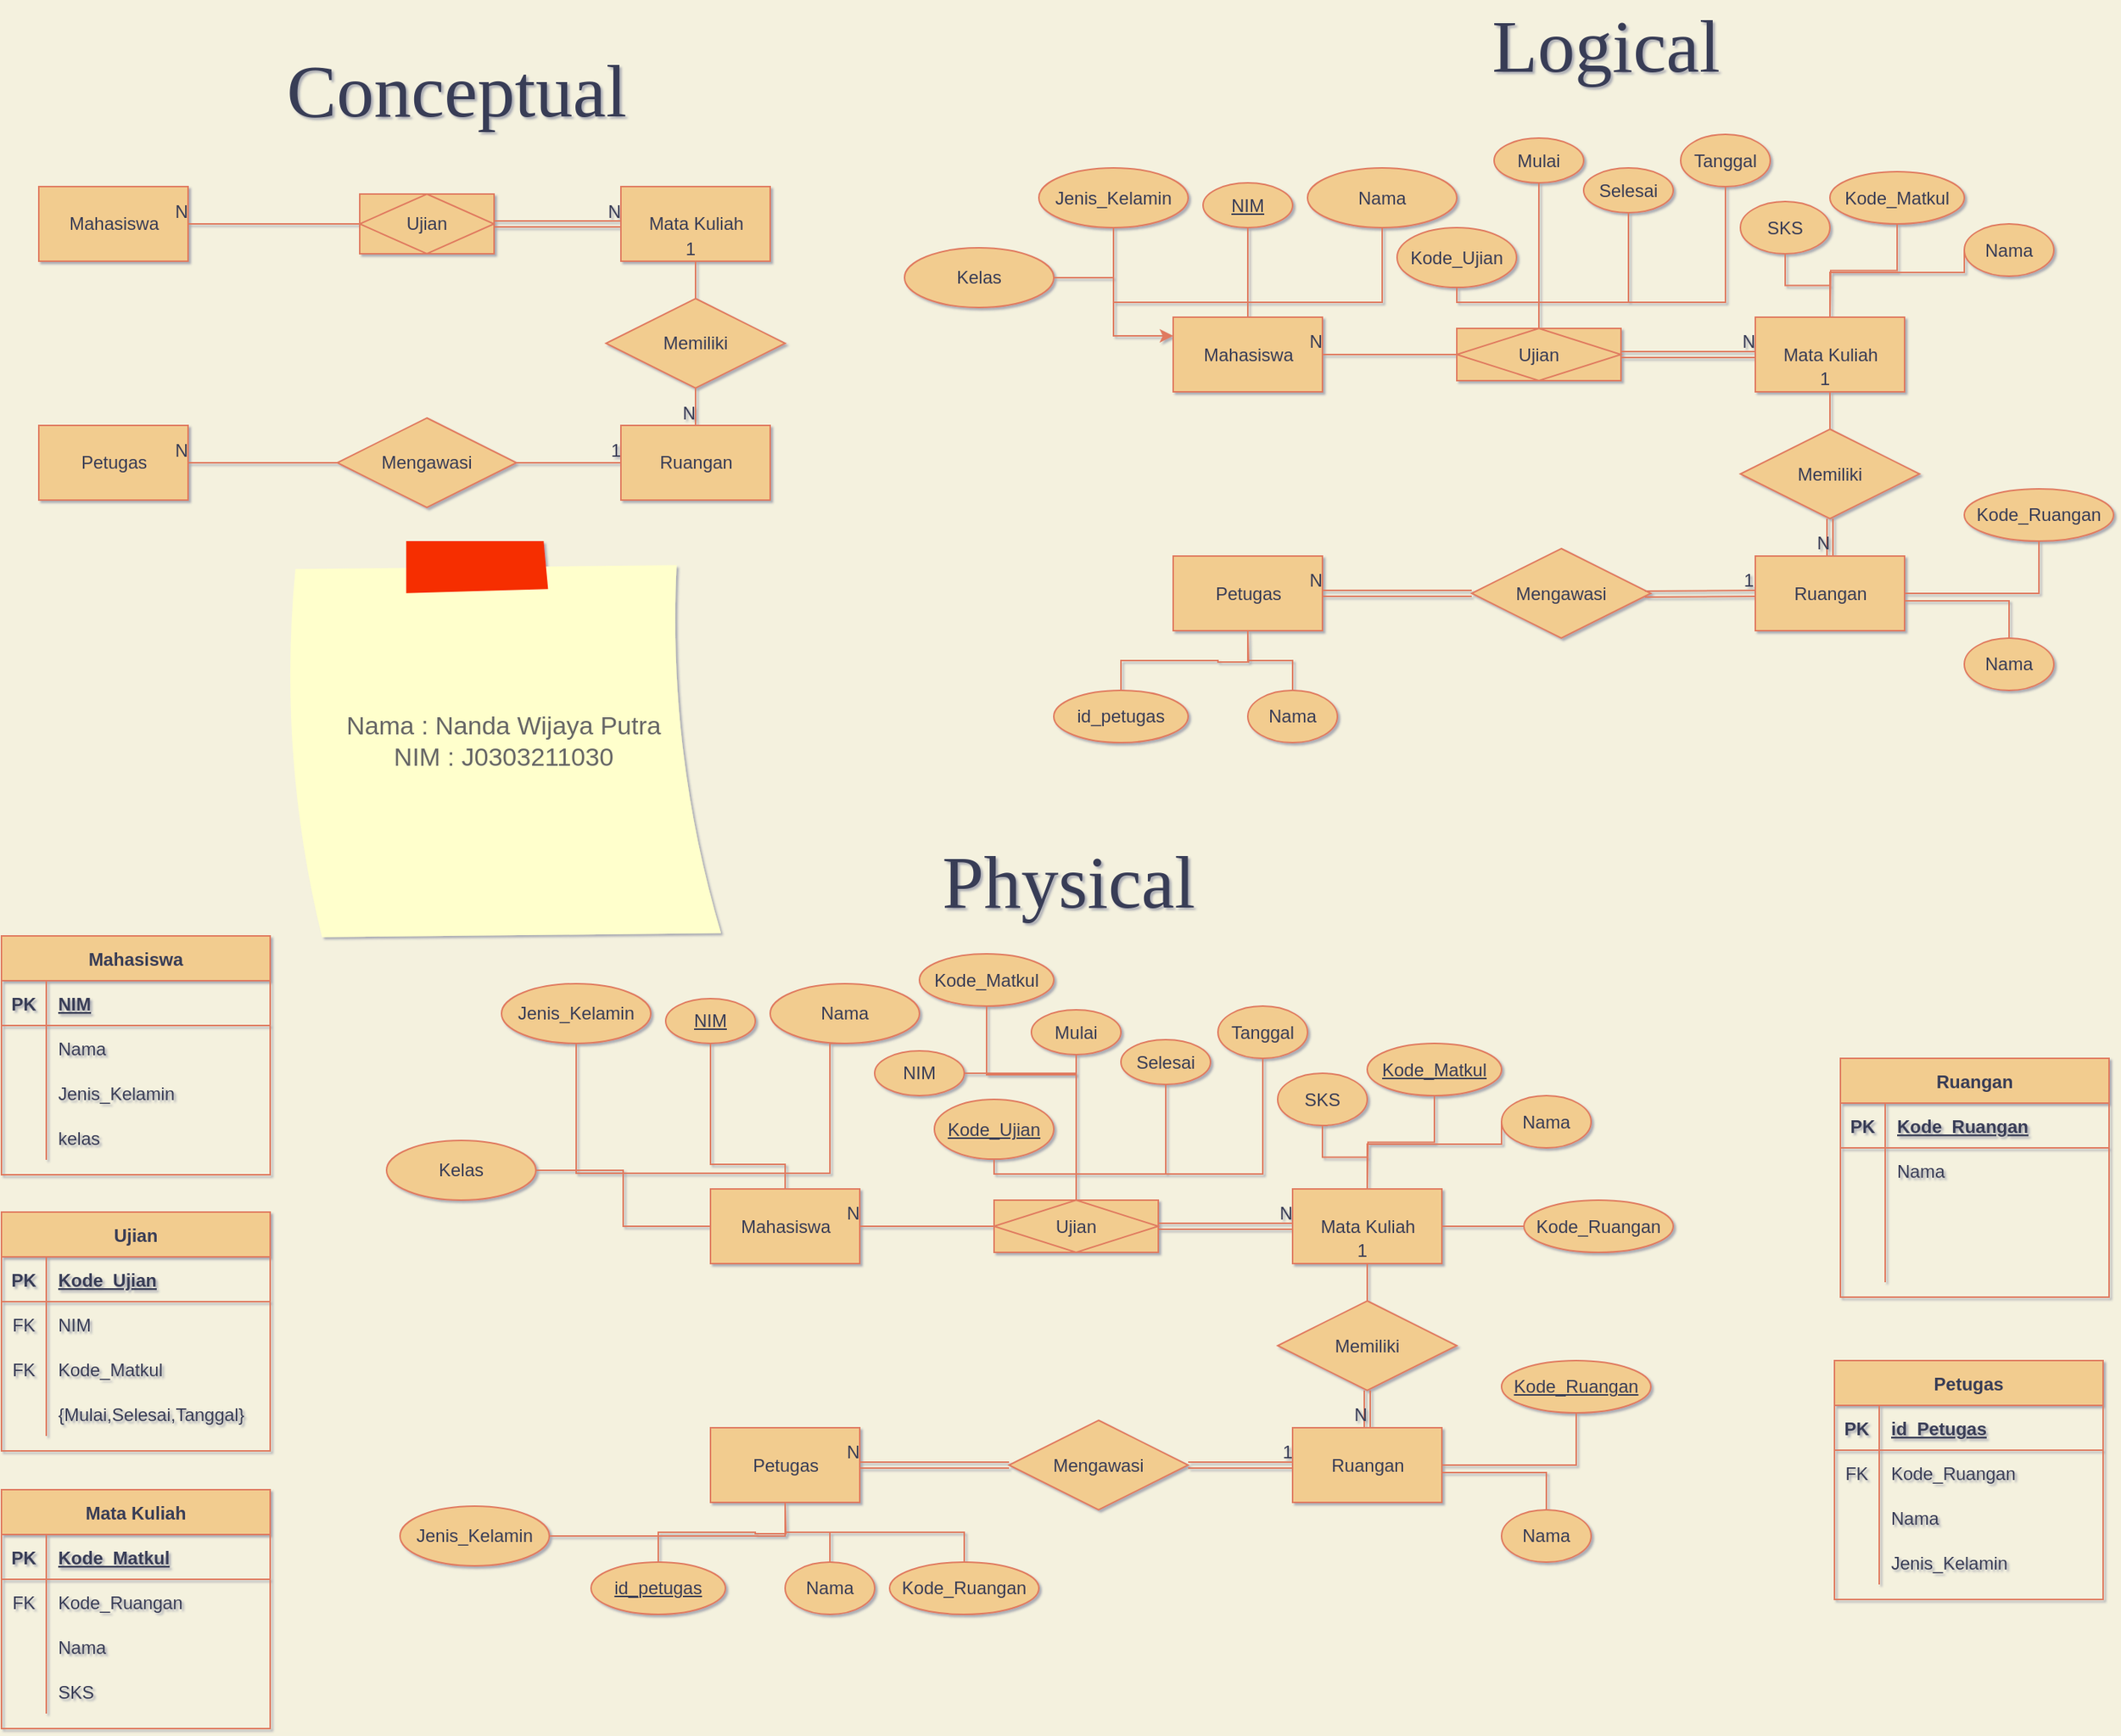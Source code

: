<mxfile compressed="true" version="20.2.7" type="github"><diagram id="-lJ7sy38IYUzMzyJfyTm" name="Page-1"><mxGraphModel dx="2173" dy="1160" grid="0" gridSize="10" guides="1" tooltips="1" connect="1" arrows="1" fold="1" page="1" pageScale="1" pageWidth="1600" pageHeight="1200" background="#F4F1DE" math="0" shadow="1"><root><mxCell id="0"/><mxCell id="1" parent="0"/><mxCell id="_TfN6xOumWGqGoogaEbX-57" value="Mahasiswa" style="html=1;dashed=0;whitespace=wrap;fontColor=#393C56;strokeColor=#E07A5F;fillColor=#F2CC8F;" vertex="1" parent="1"><mxGeometry x="70" y="145" width="100" height="50" as="geometry"/></mxCell><mxCell id="_TfN6xOumWGqGoogaEbX-58" value="Petugas" style="html=1;dashed=0;whitespace=wrap;fontColor=#393C56;strokeColor=#E07A5F;fillColor=#F2CC8F;" vertex="1" parent="1"><mxGeometry x="70" y="305" width="100" height="50" as="geometry"/></mxCell><mxCell id="_TfN6xOumWGqGoogaEbX-59" value="Mata Kuliah" style="html=1;dashed=0;whitespace=wrap;fontColor=#393C56;strokeColor=#E07A5F;fillColor=#F2CC8F;" vertex="1" parent="1"><mxGeometry x="460" y="145" width="100" height="50" as="geometry"/></mxCell><mxCell id="_TfN6xOumWGqGoogaEbX-60" value="Ruangan" style="html=1;dashed=0;whitespace=wrap;fontColor=#393C56;strokeColor=#E07A5F;fillColor=#F2CC8F;" vertex="1" parent="1"><mxGeometry x="460" y="305" width="100" height="50" as="geometry"/></mxCell><mxCell id="_TfN6xOumWGqGoogaEbX-61" value="Ujian" style="shape=associativeEntity;whiteSpace=wrap;html=1;align=center;fontColor=#393C56;strokeColor=#E07A5F;fillColor=#F2CC8F;" vertex="1" parent="1"><mxGeometry x="285" y="150" width="90" height="40" as="geometry"/></mxCell><mxCell id="_TfN6xOumWGqGoogaEbX-62" value="Memiliki" style="shape=rhombus;perimeter=rhombusPerimeter;whiteSpace=wrap;html=1;align=center;fontColor=#393C56;strokeColor=#E07A5F;fillColor=#F2CC8F;" vertex="1" parent="1"><mxGeometry x="450" y="220" width="120" height="60" as="geometry"/></mxCell><mxCell id="_TfN6xOumWGqGoogaEbX-63" value="Mengawasi" style="shape=rhombus;perimeter=rhombusPerimeter;whiteSpace=wrap;html=1;align=center;fontColor=#393C56;strokeColor=#E07A5F;fillColor=#F2CC8F;" vertex="1" parent="1"><mxGeometry x="270" y="300" width="120" height="60" as="geometry"/></mxCell><mxCell id="_TfN6xOumWGqGoogaEbX-71" value="" style="endArrow=none;html=1;rounded=0;strokeColor=#E07A5F;entryX=1;entryY=0.5;entryDx=0;entryDy=0;exitX=0;exitY=0.5;exitDx=0;exitDy=0;labelBackgroundColor=#F4F1DE;fontColor=#393C56;" edge="1" parent="1" source="_TfN6xOumWGqGoogaEbX-61" target="_TfN6xOumWGqGoogaEbX-57"><mxGeometry relative="1" as="geometry"><mxPoint x="90" y="225" as="sourcePoint"/><mxPoint x="250" y="225" as="targetPoint"/></mxGeometry></mxCell><mxCell id="_TfN6xOumWGqGoogaEbX-72" value="N" style="resizable=0;html=1;align=right;verticalAlign=bottom;fontColor=#393C56;strokeColor=#E07A5F;fillColor=#F2CC8F;" connectable="0" vertex="1" parent="_TfN6xOumWGqGoogaEbX-71"><mxGeometry x="1" relative="1" as="geometry"/></mxCell><mxCell id="_TfN6xOumWGqGoogaEbX-75" value="" style="shape=link;html=1;rounded=0;startArrow=ERmany;startFill=0;endArrow=ERone;endFill=0;strokeColor=#E07A5F;exitX=1;exitY=0.5;exitDx=0;exitDy=0;entryX=0;entryY=0.5;entryDx=0;entryDy=0;labelBackgroundColor=#F4F1DE;fontColor=#393C56;" edge="1" parent="1" source="_TfN6xOumWGqGoogaEbX-61" target="_TfN6xOumWGqGoogaEbX-59"><mxGeometry relative="1" as="geometry"><mxPoint x="150" y="255" as="sourcePoint"/><mxPoint x="310" y="255" as="targetPoint"/></mxGeometry></mxCell><mxCell id="_TfN6xOumWGqGoogaEbX-76" value="N" style="resizable=0;html=1;align=right;verticalAlign=bottom;fontColor=#393C56;strokeColor=#E07A5F;fillColor=#F2CC8F;" connectable="0" vertex="1" parent="_TfN6xOumWGqGoogaEbX-75"><mxGeometry x="1" relative="1" as="geometry"/></mxCell><mxCell id="_TfN6xOumWGqGoogaEbX-77" value="" style="endArrow=none;html=1;rounded=0;strokeColor=#E07A5F;entryX=0.5;entryY=1;entryDx=0;entryDy=0;exitX=0.5;exitY=0;exitDx=0;exitDy=0;jumpSize=6;labelBackgroundColor=#F4F1DE;fontColor=#393C56;" edge="1" parent="1" source="_TfN6xOumWGqGoogaEbX-62" target="_TfN6xOumWGqGoogaEbX-59"><mxGeometry relative="1" as="geometry"><mxPoint x="230" y="210" as="sourcePoint"/><mxPoint x="390" y="210" as="targetPoint"/></mxGeometry></mxCell><mxCell id="_TfN6xOumWGqGoogaEbX-78" value="1" style="resizable=0;html=1;align=right;verticalAlign=bottom;fontColor=#393C56;strokeColor=#E07A5F;fillColor=#F2CC8F;" connectable="0" vertex="1" parent="_TfN6xOumWGqGoogaEbX-77"><mxGeometry x="1" relative="1" as="geometry"/></mxCell><mxCell id="_TfN6xOumWGqGoogaEbX-79" value="" style="endArrow=none;html=1;rounded=0;strokeColor=#E07A5F;entryX=0.5;entryY=0;entryDx=0;entryDy=0;exitX=0.5;exitY=1;exitDx=0;exitDy=0;labelBackgroundColor=#F4F1DE;fontColor=#393C56;" edge="1" parent="1" source="_TfN6xOumWGqGoogaEbX-62" target="_TfN6xOumWGqGoogaEbX-60"><mxGeometry relative="1" as="geometry"><mxPoint x="230" y="210" as="sourcePoint"/><mxPoint x="390" y="210" as="targetPoint"/></mxGeometry></mxCell><mxCell id="_TfN6xOumWGqGoogaEbX-80" value="N" style="resizable=0;html=1;align=right;verticalAlign=bottom;fontColor=#393C56;strokeColor=#E07A5F;fillColor=#F2CC8F;" connectable="0" vertex="1" parent="_TfN6xOumWGqGoogaEbX-79"><mxGeometry x="1" relative="1" as="geometry"/></mxCell><mxCell id="_TfN6xOumWGqGoogaEbX-82" value="" style="endArrow=none;html=1;rounded=0;strokeColor=#E07A5F;strokeWidth=1;jumpSize=6;exitX=1;exitY=0.5;exitDx=0;exitDy=0;entryX=0;entryY=0.5;entryDx=0;entryDy=0;labelBackgroundColor=#F4F1DE;fontColor=#393C56;" edge="1" parent="1" source="_TfN6xOumWGqGoogaEbX-63" target="_TfN6xOumWGqGoogaEbX-60"><mxGeometry relative="1" as="geometry"><mxPoint x="230" y="265" as="sourcePoint"/><mxPoint x="390" y="265" as="targetPoint"/></mxGeometry></mxCell><mxCell id="_TfN6xOumWGqGoogaEbX-83" value="1" style="resizable=0;html=1;align=right;verticalAlign=bottom;fontColor=#393C56;strokeColor=#E07A5F;fillColor=#F2CC8F;" connectable="0" vertex="1" parent="_TfN6xOumWGqGoogaEbX-82"><mxGeometry x="1" relative="1" as="geometry"/></mxCell><mxCell id="_TfN6xOumWGqGoogaEbX-84" value="" style="endArrow=none;html=1;rounded=0;strokeColor=#E07A5F;strokeWidth=1;jumpSize=6;entryX=1;entryY=0.5;entryDx=0;entryDy=0;jumpStyle=none;labelBackgroundColor=#F4F1DE;fontColor=#393C56;" edge="1" parent="1" source="_TfN6xOumWGqGoogaEbX-63" target="_TfN6xOumWGqGoogaEbX-58"><mxGeometry relative="1" as="geometry"><mxPoint x="230" y="265" as="sourcePoint"/><mxPoint x="390" y="265" as="targetPoint"/></mxGeometry></mxCell><mxCell id="_TfN6xOumWGqGoogaEbX-85" value="N" style="resizable=0;html=1;align=right;verticalAlign=bottom;fontColor=#393C56;strokeColor=#E07A5F;fillColor=#F2CC8F;" connectable="0" vertex="1" parent="_TfN6xOumWGqGoogaEbX-84"><mxGeometry x="1" relative="1" as="geometry"/></mxCell><mxCell id="_TfN6xOumWGqGoogaEbX-110" style="edgeStyle=orthogonalEdgeStyle;rounded=0;jumpStyle=none;jumpSize=6;orthogonalLoop=1;jettySize=auto;html=1;exitX=0.5;exitY=0;exitDx=0;exitDy=0;entryX=0.5;entryY=1;entryDx=0;entryDy=0;startArrow=none;startFill=0;endArrow=none;endFill=0;strokeColor=#E07A5F;strokeWidth=1;labelBackgroundColor=#F4F1DE;fontColor=#393C56;" edge="1" parent="1" source="_TfN6xOumWGqGoogaEbX-86" target="_TfN6xOumWGqGoogaEbX-105"><mxGeometry relative="1" as="geometry"/></mxCell><mxCell id="_TfN6xOumWGqGoogaEbX-86" value="Mahasiswa" style="html=1;dashed=0;whitespace=wrap;fontColor=#393C56;strokeColor=#E07A5F;fillColor=#F2CC8F;" vertex="1" parent="1"><mxGeometry x="830" y="232.5" width="100" height="50" as="geometry"/></mxCell><mxCell id="_TfN6xOumWGqGoogaEbX-136" style="edgeStyle=orthogonalEdgeStyle;rounded=0;jumpStyle=none;jumpSize=6;orthogonalLoop=1;jettySize=auto;html=1;exitX=0.5;exitY=1;exitDx=0;exitDy=0;entryX=0.5;entryY=0;entryDx=0;entryDy=0;startArrow=none;startFill=0;endArrow=none;endFill=0;strokeColor=#E07A5F;strokeWidth=1;labelBackgroundColor=#F4F1DE;fontColor=#393C56;" edge="1" parent="1" source="_TfN6xOumWGqGoogaEbX-87" target="_TfN6xOumWGqGoogaEbX-134"><mxGeometry relative="1" as="geometry"/></mxCell><mxCell id="_TfN6xOumWGqGoogaEbX-87" value="Petugas" style="html=1;dashed=0;whitespace=wrap;fontColor=#393C56;strokeColor=#E07A5F;fillColor=#F2CC8F;" vertex="1" parent="1"><mxGeometry x="830" y="392.5" width="100" height="50" as="geometry"/></mxCell><mxCell id="_TfN6xOumWGqGoogaEbX-88" value="Mata Kuliah" style="html=1;dashed=0;whitespace=wrap;fontColor=#393C56;strokeColor=#E07A5F;fillColor=#F2CC8F;" vertex="1" parent="1"><mxGeometry x="1220" y="232.5" width="100" height="50" as="geometry"/></mxCell><mxCell id="_TfN6xOumWGqGoogaEbX-89" value="Ruangan" style="html=1;dashed=0;whitespace=wrap;fontColor=#393C56;strokeColor=#E07A5F;fillColor=#F2CC8F;" vertex="1" parent="1"><mxGeometry x="1220" y="392.5" width="100" height="50" as="geometry"/></mxCell><mxCell id="_TfN6xOumWGqGoogaEbX-90" value="Ujian" style="shape=associativeEntity;whiteSpace=wrap;html=1;align=center;fontColor=#393C56;strokeColor=#E07A5F;fillColor=#F2CC8F;" vertex="1" parent="1"><mxGeometry x="1020" y="240" width="110" height="35" as="geometry"/></mxCell><mxCell id="_TfN6xOumWGqGoogaEbX-91" value="Memiliki" style="shape=rhombus;perimeter=rhombusPerimeter;whiteSpace=wrap;html=1;align=center;fontColor=#393C56;strokeColor=#E07A5F;fillColor=#F2CC8F;" vertex="1" parent="1"><mxGeometry x="1210" y="307.5" width="120" height="60" as="geometry"/></mxCell><mxCell id="_TfN6xOumWGqGoogaEbX-92" value="Mengawasi" style="shape=rhombus;perimeter=rhombusPerimeter;whiteSpace=wrap;html=1;align=center;fontColor=#393C56;strokeColor=#E07A5F;fillColor=#F2CC8F;" vertex="1" parent="1"><mxGeometry x="1030" y="387.5" width="120" height="60" as="geometry"/></mxCell><mxCell id="_TfN6xOumWGqGoogaEbX-93" value="" style="endArrow=none;html=1;rounded=0;strokeColor=#E07A5F;entryX=1;entryY=0.5;entryDx=0;entryDy=0;exitX=0;exitY=0.5;exitDx=0;exitDy=0;labelBackgroundColor=#F4F1DE;fontColor=#393C56;" edge="1" parent="1" source="_TfN6xOumWGqGoogaEbX-90" target="_TfN6xOumWGqGoogaEbX-86"><mxGeometry relative="1" as="geometry"><mxPoint x="850" y="312.5" as="sourcePoint"/><mxPoint x="1010" y="312.5" as="targetPoint"/></mxGeometry></mxCell><mxCell id="_TfN6xOumWGqGoogaEbX-94" value="N" style="resizable=0;html=1;align=right;verticalAlign=bottom;fontColor=#393C56;strokeColor=#E07A5F;fillColor=#F2CC8F;" connectable="0" vertex="1" parent="_TfN6xOumWGqGoogaEbX-93"><mxGeometry x="1" relative="1" as="geometry"/></mxCell><mxCell id="_TfN6xOumWGqGoogaEbX-95" value="" style="shape=link;html=1;rounded=0;startArrow=ERmany;startFill=0;endArrow=ERone;endFill=0;strokeColor=#E07A5F;exitX=1;exitY=0.5;exitDx=0;exitDy=0;entryX=0;entryY=0.5;entryDx=0;entryDy=0;labelBackgroundColor=#F4F1DE;fontColor=#393C56;" edge="1" parent="1" source="_TfN6xOumWGqGoogaEbX-90" target="_TfN6xOumWGqGoogaEbX-88"><mxGeometry relative="1" as="geometry"><mxPoint x="910" y="342.5" as="sourcePoint"/><mxPoint x="1070" y="342.5" as="targetPoint"/></mxGeometry></mxCell><mxCell id="_TfN6xOumWGqGoogaEbX-96" value="N" style="resizable=0;html=1;align=right;verticalAlign=bottom;fontColor=#393C56;strokeColor=#E07A5F;fillColor=#F2CC8F;" connectable="0" vertex="1" parent="_TfN6xOumWGqGoogaEbX-95"><mxGeometry x="1" relative="1" as="geometry"/></mxCell><mxCell id="_TfN6xOumWGqGoogaEbX-97" value="" style="endArrow=none;html=1;rounded=0;strokeColor=#E07A5F;entryX=0.5;entryY=1;entryDx=0;entryDy=0;exitX=0.5;exitY=0;exitDx=0;exitDy=0;jumpSize=6;labelBackgroundColor=#F4F1DE;fontColor=#393C56;" edge="1" parent="1" source="_TfN6xOumWGqGoogaEbX-91" target="_TfN6xOumWGqGoogaEbX-88"><mxGeometry relative="1" as="geometry"><mxPoint x="990" y="297.5" as="sourcePoint"/><mxPoint x="1150" y="297.5" as="targetPoint"/></mxGeometry></mxCell><mxCell id="_TfN6xOumWGqGoogaEbX-98" value="1" style="resizable=0;html=1;align=right;verticalAlign=bottom;fontColor=#393C56;strokeColor=#E07A5F;fillColor=#F2CC8F;" connectable="0" vertex="1" parent="_TfN6xOumWGqGoogaEbX-97"><mxGeometry x="1" relative="1" as="geometry"/></mxCell><mxCell id="_TfN6xOumWGqGoogaEbX-105" value="NIM" style="ellipse;whiteSpace=wrap;html=1;align=center;fontStyle=4;fontColor=#393C56;strokeColor=#E07A5F;fillColor=#F2CC8F;" vertex="1" parent="1"><mxGeometry x="850" y="142.5" width="60" height="30" as="geometry"/></mxCell><mxCell id="_TfN6xOumWGqGoogaEbX-109" style="edgeStyle=orthogonalEdgeStyle;rounded=0;jumpStyle=none;jumpSize=6;orthogonalLoop=1;jettySize=auto;html=1;exitX=0.5;exitY=1;exitDx=0;exitDy=0;entryX=0.5;entryY=0;entryDx=0;entryDy=0;startArrow=none;startFill=0;endArrow=none;endFill=0;strokeColor=#E07A5F;strokeWidth=1;labelBackgroundColor=#F4F1DE;fontColor=#393C56;" edge="1" parent="1" source="_TfN6xOumWGqGoogaEbX-106" target="_TfN6xOumWGqGoogaEbX-86"><mxGeometry relative="1" as="geometry"><Array as="points"><mxPoint x="970" y="222.5"/><mxPoint x="880" y="222.5"/></Array></mxGeometry></mxCell><mxCell id="_TfN6xOumWGqGoogaEbX-106" value="Nama&lt;span style=&quot;color: rgba(0, 0, 0, 0); font-family: monospace; font-size: 0px; text-align: start;&quot;&gt;%3CmxGraphModel%3E%3Croot%3E%3CmxCell%20id%3D%220%22%2F%3E%3CmxCell%20id%3D%221%22%20parent%3D%220%22%2F%3E%3CmxCell%20id%3D%222%22%20value%3D%22Mahasiswa%22%20style%3D%22html%3D1%3Bdashed%3D0%3Bwhitespace%3Dwrap%3BfontColor%3D%23FFFFFF%3BstrokeColor%3D%23E07A5F%3BfillColor%3D%23F2CC8F%3B%22%20vertex%3D%221%22%20parent%3D%221%22%3E%3CmxGeometry%20x%3D%2270%22%20y%3D%22145%22%20width%3D%22100%22%20height%3D%2250%22%20as%3D%22geometry%22%2F%3E%3C%2FmxCell%3E%3CmxCell%20id%3D%223%22%20value%3D%22Petugas%22%20style%3D%22html%3D1%3Bdashed%3D0%3Bwhitespace%3Dwrap%3BfontColor%3D%23FFFFFF%3BstrokeColor%3D%23E07A5F%3BfillColor%3D%23F2CC8F%3B%22%20vertex%3D%221%22%20parent%3D%221%22%3E%3CmxGeometry%20x%3D%2270%22%20y%3D%22305%22%20width%3D%22100%22%20height%3D%2250%22%20as%3D%22geometry%22%2F%3E%3C%2FmxCell%3E%3CmxCell%20id%3D%224%22%20value%3D%22Mata%20Kuliah%22%20style%3D%22html%3D1%3Bdashed%3D0%3Bwhitespace%3Dwrap%3BfontColor%3D%23FFFFFF%3BstrokeColor%3D%23E07A5F%3BfillColor%3D%23F2CC8F%3B%22%20vertex%3D%221%22%20parent%3D%221%22%3E%3CmxGeometry%20x%3D%22460%22%20y%3D%22145%22%20width%3D%22100%22%20height%3D%2250%22%20as%3D%22geometry%22%2F%3E%3C%2FmxCell%3E%3CmxCell%20id%3D%225%22%20value%3D%22Ruangan%22%20style%3D%22html%3D1%3Bdashed%3D0%3Bwhitespace%3Dwrap%3BfontColor%3D%23FFFFFF%3BstrokeColor%3D%23E07A5F%3BfillColor%3D%23F2CC8F%3B%22%20vertex%3D%221%22%20parent%3D%221%22%3E%3CmxGeometry%20x%3D%22460%22%20y%3D%22305%22%20width%3D%22100%22%20height%3D%2250%22%20as%3D%22geometry%22%2F%3E%3C%2FmxCell%3E%3CmxCell%20id%3D%226%22%20value%3D%22Associative%26%2310%3BEntity%22%20style%3D%22shape%3DassociativeEntity%3BwhiteSpace%3Dwrap%3Bhtml%3D1%3Balign%3Dcenter%3BfontColor%3D%23FFFFFF%3BstrokeColor%3D%23E07A5F%3BfillColor%3D%23F2CC8F%3B%22%20vertex%3D%221%22%20parent%3D%221%22%3E%3CmxGeometry%20x%3D%22240%22%20y%3D%22140%22%20width%3D%22140%22%20height%3D%2260%22%20as%3D%22geometry%22%2F%3E%3C%2FmxCell%3E%3CmxCell%20id%3D%227%22%20value%3D%22Memiliki%22%20style%3D%22shape%3Drhombus%3Bperimeter%3DrhombusPerimeter%3BwhiteSpace%3Dwrap%3Bhtml%3D1%3Balign%3Dcenter%3BfontColor%3D%23FFFFFF%3BstrokeColor%3D%23E07A5F%3BfillColor%3D%23F2CC8F%3B%22%20vertex%3D%221%22%20parent%3D%221%22%3E%3CmxGeometry%20x%3D%22450%22%20y%3D%22220%22%20width%3D%22120%22%20height%3D%2260%22%20as%3D%22geometry%22%2F%3E%3C%2FmxCell%3E%3CmxCell%20id%3D%228%22%20value%3D%22Mengawasi%22%20style%3D%22shape%3Drhombus%3Bperimeter%3DrhombusPerimeter%3BwhiteSpace%3Dwrap%3Bhtml%3D1%3Balign%3Dcenter%3BfontColor%3D%23FFFFFF%3BstrokeColor%3D%23E07A5F%3BfillColor%3D%23F2CC8F%3B%22%20vertex%3D%221%22%20parent%3D%221%22%3E%3CmxGeometry%20x%3D%22270%22%20y%3D%22300%22%20width%3D%22120%22%20height%3D%2260%22%20as%3D%22geometry%22%2F%3E%3C%2FmxCell%3E%3CmxCell%20id%3D%229%22%20value%3D%22%22%20style%3D%22endArrow%3Dnone%3Bhtml%3D1%3Brounded%3D0%3BfontColor%3D%23FFFFFF%3BstrokeColor%3D%23E07A5F%3BfillColor%3D%23F2CC8F%3BentryX%3D1%3BentryY%3D0.5%3BentryDx%3D0%3BentryDy%3D0%3BexitX%3D0%3BexitY%3D0.5%3BexitDx%3D0%3BexitDy%3D0%3B%22%20edge%3D%221%22%20source%3D%226%22%20target%3D%222%22%20parent%3D%221%22%3E%3CmxGeometry%20relative%3D%221%22%20as%3D%22geometry%22%3E%3CmxPoint%20x%3D%2290%22%20y%3D%22225%22%20as%3D%22sourcePoint%22%2F%3E%3CmxPoint%20x%3D%22250%22%20y%3D%22225%22%20as%3D%22targetPoint%22%2F%3E%3C%2FmxGeometry%3E%3C%2FmxCell%3E%3CmxCell%20id%3D%2210%22%20value%3D%22N%22%20style%3D%22resizable%3D0%3Bhtml%3D1%3Balign%3Dright%3BverticalAlign%3Dbottom%3BfontColor%3D%23FFFFFF%3BstrokeColor%3D%23E07A5F%3BfillColor%3D%23F2CC8F%3B%22%20connectable%3D%220%22%20vertex%3D%221%22%20parent%3D%229%22%3E%3CmxGeometry%20x%3D%221%22%20relative%3D%221%22%20as%3D%22geometry%22%2F%3E%3C%2FmxCell%3E%3CmxCell%20id%3D%2211%22%20value%3D%22%22%20style%3D%22shape%3Dlink%3Bhtml%3D1%3Brounded%3D0%3BfontColor%3D%23FFFFFF%3BstartArrow%3DERmany%3BstartFill%3D0%3BendArrow%3DERone%3BendFill%3D0%3BstrokeColor%3D%23E07A5F%3BfillColor%3D%23F2CC8F%3BexitX%3D1%3BexitY%3D0.5%3BexitDx%3D0%3BexitDy%3D0%3BentryX%3D0%3BentryY%3D0.5%3BentryDx%3D0%3BentryDy%3D0%3B%22%20edge%3D%221%22%20source%3D%226%22%20target%3D%224%22%20parent%3D%221%22%3E%3CmxGeometry%20relative%3D%221%22%20as%3D%22geometry%22%3E%3CmxPoint%20x%3D%22150%22%20y%3D%22255%22%20as%3D%22sourcePoint%22%2F%3E%3CmxPoint%20x%3D%22310%22%20y%3D%22255%22%20as%3D%22targetPoint%22%2F%3E%3C%2FmxGeometry%3E%3C%2FmxCell%3E%3CmxCell%20id%3D%2212%22%20value%3D%22N%22%20style%3D%22resizable%3D0%3Bhtml%3D1%3Balign%3Dright%3BverticalAlign%3Dbottom%3BfontColor%3D%23FFFFFF%3BstrokeColor%3D%23E07A5F%3BfillColor%3D%23F2CC8F%3B%22%20connectable%3D%220%22%20vertex%3D%221%22%20parent%3D%2211%22%3E%3CmxGeometry%20x%3D%221%22%20relative%3D%221%22%20as%3D%22geometry%22%2F%3E%3C%2FmxCell%3E%3CmxCell%20id%3D%2213%22%20value%3D%22%22%20style%3D%22endArrow%3Dnone%3Bhtml%3D1%3Brounded%3D0%3BfontColor%3D%23FFFFFF%3BstrokeColor%3D%23E07A5F%3BfillColor%3D%23F2CC8F%3BentryX%3D0.5%3BentryY%3D1%3BentryDx%3D0%3BentryDy%3D0%3BexitX%3D0.5%3BexitY%3D0%3BexitDx%3D0%3BexitDy%3D0%3BjumpSize%3D6%3B%22%20edge%3D%221%22%20source%3D%227%22%20target%3D%224%22%20parent%3D%221%22%3E%3CmxGeometry%20relative%3D%221%22%20as%3D%22geometry%22%3E%3CmxPoint%20x%3D%22230%22%20y%3D%22210%22%20as%3D%22sourcePoint%22%2F%3E%3CmxPoint%20x%3D%22390%22%20y%3D%22210%22%20as%3D%22targetPoint%22%2F%3E%3C%2FmxGeometry%3E%3C%2FmxCell%3E%3CmxCell%20id%3D%2214%22%20value%3D%221%22%20style%3D%22resizable%3D0%3Bhtml%3D1%3Balign%3Dright%3BverticalAlign%3Dbottom%3BfontColor%3D%23FFFFFF%3BstrokeColor%3D%23E07A5F%3BfillColor%3D%23F2CC8F%3B%22%20connectable%3D%220%22%20vertex%3D%221%22%20parent%3D%2213%22%3E%3CmxGeometry%20x%3D%221%22%20relative%3D%221%22%20as%3D%22geometry%22%2F%3E%3C%2FmxCell%3E%3CmxCell%20id%3D%2215%22%20value%3D%22%22%20style%3D%22endArrow%3Dnone%3Bhtml%3D1%3Brounded%3D0%3BfontColor%3D%23FFFFFF%3BstrokeColor%3D%23E07A5F%3BfillColor%3D%23F2CC8F%3BentryX%3D0.5%3BentryY%3D0%3BentryDx%3D0%3BentryDy%3D0%3BexitX%3D0.5%3BexitY%3D1%3BexitDx%3D0%3BexitDy%3D0%3B%22%20edge%3D%221%22%20source%3D%227%22%20target%3D%225%22%20parent%3D%221%22%3E%3CmxGeometry%20relative%3D%221%22%20as%3D%22geometry%22%3E%3CmxPoint%20x%3D%22230%22%20y%3D%22210%22%20as%3D%22sourcePoint%22%2F%3E%3CmxPoint%20x%3D%22390%22%20y%3D%22210%22%20as%3D%22targetPoint%22%2F%3E%3C%2FmxGeometry%3E%3C%2FmxCell%3E%3CmxCell%20id%3D%2216%22%20value%3D%22N%22%20style%3D%22resizable%3D0%3Bhtml%3D1%3Balign%3Dright%3BverticalAlign%3Dbottom%3BfontColor%3D%23FFFFFF%3BstrokeColor%3D%23E07A5F%3BfillColor%3D%23F2CC8F%3B%22%20connectable%3D%220%22%20vertex%3D%221%22%20parent%3D%2215%22%3E%3CmxGeometry%20x%3D%221%22%20relative%3D%221%22%20as%3D%22geometry%22%2F%3E%3C%2FmxCell%3E%3CmxCell%20id%3D%2217%22%20value%3D%22%22%20style%3D%22endArrow%3Dnone%3Bhtml%3D1%3Brounded%3D0%3BfontColor%3D%23FFFFFF%3BstrokeColor%3D%23E07A5F%3BstrokeWidth%3D1%3BfillColor%3D%23fa6800%3BjumpSize%3D6%3BexitX%3D1%3BexitY%3D0.5%3BexitDx%3D0%3BexitDy%3D0%3BentryX%3D0%3BentryY%3D0.5%3BentryDx%3D0%3BentryDy%3D0%3B%22%20edge%3D%221%22%20source%3D%228%22%20target%3D%225%22%20parent%3D%221%22%3E%3CmxGeometry%20relative%3D%221%22%20as%3D%22geometry%22%3E%3CmxPoint%20x%3D%22230%22%20y%3D%22265%22%20as%3D%22sourcePoint%22%2F%3E%3CmxPoint%20x%3D%22390%22%20y%3D%22265%22%20as%3D%22targetPoint%22%2F%3E%3C%2FmxGeometry%3E%3C%2FmxCell%3E%3CmxCell%20id%3D%2218%22%20value%3D%221%22%20style%3D%22resizable%3D0%3Bhtml%3D1%3Balign%3Dright%3BverticalAlign%3Dbottom%3BfontColor%3D%23FFFFFF%3BstrokeColor%3D%23E07A5F%3BfillColor%3D%23F2CC8F%3B%22%20connectable%3D%220%22%20vertex%3D%221%22%20parent%3D%2217%22%3E%3CmxGeometry%20x%3D%221%22%20relative%3D%221%22%20as%3D%22geometry%22%2F%3E%3C%2FmxCell%3E%3CmxCell%20id%3D%2219%22%20value%3D%22%22%20style%3D%22endArrow%3Dnone%3Bhtml%3D1%3Brounded%3D0%3BfontColor%3D%23FFFFFF%3BstrokeColor%3D%23E07A5F%3BstrokeWidth%3D1%3BfillColor%3D%23F2CC8F%3BjumpSize%3D6%3BentryX%3D1%3BentryY%3D0.5%3BentryDx%3D0%3BentryDy%3D0%3BjumpStyle%3Dnone%3B%22%20edge%3D%221%22%20source%3D%228%22%20target%3D%223%22%20parent%3D%221%22%3E%3CmxGeometry%20relative%3D%221%22%20as%3D%22geometry%22%3E%3CmxPoint%20x%3D%22230%22%20y%3D%22265%22%20as%3D%22sourcePoint%22%2F%3E%3CmxPoint%20x%3D%22390%22%20y%3D%22265%22%20as%3D%22targetPoint%22%2F%3E%3C%2FmxGeometry%3E%3C%2FmxCell%3E%3CmxCell%20id%3D%2220%22%20value%3D%22N%22%20style%3D%22resizable%3D0%3Bhtml%3D1%3Balign%3Dright%3BverticalAlign%3Dbottom%3BfontColor%3D%23FFFFFF%3BstrokeColor%3D%23E07A5F%3BfillColor%3D%23F2CC8F%3B%22%20connectable%3D%220%22%20vertex%3D%221%22%20parent%3D%2219%22%3E%3CmxGeometry%20x%3D%221%22%20relative%3D%221%22%20as%3D%22geometry%22%2F%3E%3C%2FmxCell%3E%3C%2Froot%3E%3C%2FmxGraphModel%3E&lt;/span&gt;" style="ellipse;whiteSpace=wrap;html=1;align=center;fontColor=#393C56;strokeColor=#E07A5F;fillColor=#F2CC8F;" vertex="1" parent="1"><mxGeometry x="920" y="132.5" width="100" height="40" as="geometry"/></mxCell><mxCell id="_TfN6xOumWGqGoogaEbX-111" style="edgeStyle=orthogonalEdgeStyle;rounded=0;jumpStyle=none;jumpSize=6;orthogonalLoop=1;jettySize=auto;html=1;exitX=0.5;exitY=1;exitDx=0;exitDy=0;entryX=0.5;entryY=0;entryDx=0;entryDy=0;startArrow=none;startFill=0;endArrow=none;endFill=0;strokeColor=#E07A5F;strokeWidth=1;labelBackgroundColor=#F4F1DE;fontColor=#393C56;" edge="1" parent="1" source="_TfN6xOumWGqGoogaEbX-107" target="_TfN6xOumWGqGoogaEbX-86"><mxGeometry relative="1" as="geometry"><Array as="points"><mxPoint x="790" y="222.5"/><mxPoint x="880" y="222.5"/></Array></mxGeometry></mxCell><mxCell id="_TfN6xOumWGqGoogaEbX-107" value="Jenis_Kelamin" style="ellipse;whiteSpace=wrap;html=1;align=center;fontColor=#393C56;strokeColor=#E07A5F;fillColor=#F2CC8F;" vertex="1" parent="1"><mxGeometry x="740" y="132.5" width="100" height="40" as="geometry"/></mxCell><mxCell id="_TfN6xOumWGqGoogaEbX-117" style="edgeStyle=orthogonalEdgeStyle;rounded=0;jumpStyle=none;jumpSize=6;orthogonalLoop=1;jettySize=auto;html=1;exitX=0.5;exitY=1;exitDx=0;exitDy=0;entryX=0.5;entryY=0;entryDx=0;entryDy=0;startArrow=none;startFill=0;endArrow=none;endFill=0;strokeColor=#E07A5F;strokeWidth=1;labelBackgroundColor=#F4F1DE;fontColor=#393C56;" edge="1" parent="1" source="_TfN6xOumWGqGoogaEbX-112" target="_TfN6xOumWGqGoogaEbX-90"><mxGeometry relative="1" as="geometry"/></mxCell><mxCell id="_TfN6xOumWGqGoogaEbX-112" value="Mulai" style="ellipse;whiteSpace=wrap;html=1;align=center;fontColor=#393C56;strokeColor=#E07A5F;fillColor=#F2CC8F;" vertex="1" parent="1"><mxGeometry x="1045" y="112.5" width="60" height="30" as="geometry"/></mxCell><mxCell id="_TfN6xOumWGqGoogaEbX-122" style="edgeStyle=orthogonalEdgeStyle;rounded=0;jumpStyle=none;jumpSize=6;orthogonalLoop=1;jettySize=auto;html=1;exitX=0.5;exitY=1;exitDx=0;exitDy=0;entryX=0.5;entryY=0;entryDx=0;entryDy=0;startArrow=none;startFill=0;endArrow=none;endFill=0;strokeColor=#E07A5F;strokeWidth=1;labelBackgroundColor=#F4F1DE;fontColor=#393C56;" edge="1" parent="1" source="_TfN6xOumWGqGoogaEbX-113" target="_TfN6xOumWGqGoogaEbX-90"><mxGeometry relative="1" as="geometry"><Array as="points"><mxPoint x="1200" y="222.5"/><mxPoint x="1075" y="222.5"/></Array></mxGeometry></mxCell><mxCell id="_TfN6xOumWGqGoogaEbX-113" value="Tanggal" style="ellipse;whiteSpace=wrap;html=1;align=center;fontColor=#393C56;strokeColor=#E07A5F;fillColor=#F2CC8F;" vertex="1" parent="1"><mxGeometry x="1170" y="110" width="60" height="35" as="geometry"/></mxCell><mxCell id="_TfN6xOumWGqGoogaEbX-123" style="edgeStyle=orthogonalEdgeStyle;rounded=0;jumpStyle=none;jumpSize=6;orthogonalLoop=1;jettySize=auto;html=1;exitX=0.5;exitY=1;exitDx=0;exitDy=0;entryX=0.5;entryY=0;entryDx=0;entryDy=0;startArrow=none;startFill=0;endArrow=none;endFill=0;strokeColor=#E07A5F;strokeWidth=1;labelBackgroundColor=#F4F1DE;fontColor=#393C56;" edge="1" parent="1" source="_TfN6xOumWGqGoogaEbX-114" target="_TfN6xOumWGqGoogaEbX-90"><mxGeometry relative="1" as="geometry"><Array as="points"><mxPoint x="1020" y="222.5"/><mxPoint x="1075" y="222.5"/></Array></mxGeometry></mxCell><mxCell id="_TfN6xOumWGqGoogaEbX-114" value="Kode_Ujian" style="ellipse;whiteSpace=wrap;html=1;align=center;fontColor=#393C56;strokeColor=#E07A5F;fillColor=#F2CC8F;" vertex="1" parent="1"><mxGeometry x="980" y="172.5" width="80" height="40" as="geometry"/></mxCell><mxCell id="_TfN6xOumWGqGoogaEbX-120" style="edgeStyle=orthogonalEdgeStyle;rounded=0;jumpStyle=none;jumpSize=6;orthogonalLoop=1;jettySize=auto;html=1;exitX=0.5;exitY=1;exitDx=0;exitDy=0;entryX=0.5;entryY=0;entryDx=0;entryDy=0;startArrow=none;startFill=0;endArrow=none;endFill=0;strokeColor=#E07A5F;strokeWidth=1;labelBackgroundColor=#F4F1DE;fontColor=#393C56;" edge="1" parent="1" source="_TfN6xOumWGqGoogaEbX-115" target="_TfN6xOumWGqGoogaEbX-90"><mxGeometry relative="1" as="geometry"><Array as="points"><mxPoint x="1135" y="222.5"/><mxPoint x="1075" y="222.5"/></Array></mxGeometry></mxCell><mxCell id="_TfN6xOumWGqGoogaEbX-115" value="Selesai" style="ellipse;whiteSpace=wrap;html=1;align=center;fontColor=#393C56;strokeColor=#E07A5F;fillColor=#F2CC8F;" vertex="1" parent="1"><mxGeometry x="1105" y="132.5" width="60" height="30" as="geometry"/></mxCell><mxCell id="_TfN6xOumWGqGoogaEbX-127" style="edgeStyle=orthogonalEdgeStyle;rounded=0;jumpStyle=none;jumpSize=6;orthogonalLoop=1;jettySize=auto;html=1;exitX=0.5;exitY=1;exitDx=0;exitDy=0;entryX=0.5;entryY=0;entryDx=0;entryDy=0;startArrow=none;startFill=0;endArrow=none;endFill=0;strokeColor=#E07A5F;strokeWidth=1;labelBackgroundColor=#F4F1DE;fontColor=#393C56;" edge="1" parent="1" source="_TfN6xOumWGqGoogaEbX-124" target="_TfN6xOumWGqGoogaEbX-88"><mxGeometry relative="1" as="geometry"/></mxCell><mxCell id="_TfN6xOumWGqGoogaEbX-124" value="SKS" style="ellipse;whiteSpace=wrap;html=1;align=center;fontColor=#393C56;strokeColor=#E07A5F;fillColor=#F2CC8F;" vertex="1" parent="1"><mxGeometry x="1210" y="155" width="60" height="35" as="geometry"/></mxCell><mxCell id="_TfN6xOumWGqGoogaEbX-129" style="edgeStyle=orthogonalEdgeStyle;rounded=0;jumpStyle=none;jumpSize=6;orthogonalLoop=1;jettySize=auto;html=1;exitX=0;exitY=0.5;exitDx=0;exitDy=0;startArrow=none;startFill=0;endArrow=none;endFill=0;strokeColor=#E07A5F;strokeWidth=1;labelBackgroundColor=#F4F1DE;fontColor=#393C56;" edge="1" parent="1" source="_TfN6xOumWGqGoogaEbX-125"><mxGeometry relative="1" as="geometry"><mxPoint x="1270" y="232.5" as="targetPoint"/><Array as="points"><mxPoint x="1360" y="202.5"/><mxPoint x="1270" y="202.5"/></Array></mxGeometry></mxCell><mxCell id="_TfN6xOumWGqGoogaEbX-125" value="Nama" style="ellipse;whiteSpace=wrap;html=1;align=center;fontColor=#393C56;strokeColor=#E07A5F;fillColor=#F2CC8F;" vertex="1" parent="1"><mxGeometry x="1360" y="170" width="60" height="35" as="geometry"/></mxCell><mxCell id="_TfN6xOumWGqGoogaEbX-128" style="edgeStyle=orthogonalEdgeStyle;rounded=0;jumpStyle=none;jumpSize=6;orthogonalLoop=1;jettySize=auto;html=1;exitX=0.5;exitY=1;exitDx=0;exitDy=0;startArrow=none;startFill=0;endArrow=none;endFill=0;strokeColor=#E07A5F;strokeWidth=1;labelBackgroundColor=#F4F1DE;fontColor=#393C56;" edge="1" parent="1" source="_TfN6xOumWGqGoogaEbX-126"><mxGeometry relative="1" as="geometry"><mxPoint x="1270" y="232.5" as="targetPoint"/></mxGeometry></mxCell><mxCell id="_TfN6xOumWGqGoogaEbX-126" value="Kode_Matkul" style="ellipse;whiteSpace=wrap;html=1;align=center;fontColor=#393C56;strokeColor=#E07A5F;fillColor=#F2CC8F;" vertex="1" parent="1"><mxGeometry x="1270" y="135" width="90" height="35" as="geometry"/></mxCell><mxCell id="_TfN6xOumWGqGoogaEbX-132" style="edgeStyle=orthogonalEdgeStyle;rounded=0;jumpStyle=none;jumpSize=6;orthogonalLoop=1;jettySize=auto;html=1;exitX=0.5;exitY=1;exitDx=0;exitDy=0;entryX=1;entryY=0.5;entryDx=0;entryDy=0;startArrow=none;startFill=0;endArrow=none;endFill=0;strokeColor=#E07A5F;strokeWidth=1;labelBackgroundColor=#F4F1DE;fontColor=#393C56;" edge="1" parent="1" source="_TfN6xOumWGqGoogaEbX-130" target="_TfN6xOumWGqGoogaEbX-89"><mxGeometry relative="1" as="geometry"/></mxCell><mxCell id="_TfN6xOumWGqGoogaEbX-130" value="Kode_Ruangan" style="ellipse;whiteSpace=wrap;html=1;align=center;fontColor=#393C56;strokeColor=#E07A5F;fillColor=#F2CC8F;" vertex="1" parent="1"><mxGeometry x="1360" y="347.5" width="100" height="35" as="geometry"/></mxCell><mxCell id="_TfN6xOumWGqGoogaEbX-133" style="edgeStyle=orthogonalEdgeStyle;rounded=0;jumpStyle=none;jumpSize=6;orthogonalLoop=1;jettySize=auto;html=1;exitX=0.5;exitY=0;exitDx=0;exitDy=0;startArrow=none;startFill=0;endArrow=none;endFill=0;strokeColor=#E07A5F;strokeWidth=1;labelBackgroundColor=#F4F1DE;fontColor=#393C56;" edge="1" parent="1" source="_TfN6xOumWGqGoogaEbX-131"><mxGeometry relative="1" as="geometry"><mxPoint x="1320" y="412.5" as="targetPoint"/><Array as="points"><mxPoint x="1390" y="422.5"/><mxPoint x="1320" y="422.5"/></Array></mxGeometry></mxCell><mxCell id="_TfN6xOumWGqGoogaEbX-131" value="Nama" style="ellipse;whiteSpace=wrap;html=1;align=center;fontColor=#393C56;strokeColor=#E07A5F;fillColor=#F2CC8F;" vertex="1" parent="1"><mxGeometry x="1360" y="447.5" width="60" height="35" as="geometry"/></mxCell><mxCell id="_TfN6xOumWGqGoogaEbX-134" value="Nama" style="ellipse;whiteSpace=wrap;html=1;align=center;fontColor=#393C56;strokeColor=#E07A5F;fillColor=#F2CC8F;" vertex="1" parent="1"><mxGeometry x="880" y="482.5" width="60" height="35" as="geometry"/></mxCell><mxCell id="_TfN6xOumWGqGoogaEbX-137" style="edgeStyle=orthogonalEdgeStyle;rounded=0;jumpStyle=none;jumpSize=6;orthogonalLoop=1;jettySize=auto;html=1;exitX=0.5;exitY=0;exitDx=0;exitDy=0;startArrow=none;startFill=0;endArrow=none;endFill=0;strokeColor=#E07A5F;strokeWidth=1;labelBackgroundColor=#F4F1DE;fontColor=#393C56;" edge="1" parent="1" source="_TfN6xOumWGqGoogaEbX-135"><mxGeometry relative="1" as="geometry"><mxPoint x="880" y="442.5" as="targetPoint"/></mxGeometry></mxCell><mxCell id="_TfN6xOumWGqGoogaEbX-135" value="id_petugas" style="ellipse;whiteSpace=wrap;html=1;align=center;fontColor=#393C56;strokeColor=#E07A5F;fillColor=#F2CC8F;" vertex="1" parent="1"><mxGeometry x="750" y="482.5" width="90" height="35" as="geometry"/></mxCell><mxCell id="_TfN6xOumWGqGoogaEbX-140" style="edgeStyle=orthogonalEdgeStyle;rounded=0;jumpStyle=none;jumpSize=6;orthogonalLoop=1;jettySize=auto;html=1;entryX=0.5;entryY=1;entryDx=0;entryDy=0;startArrow=none;startFill=0;endArrow=none;endFill=0;strokeColor=#E07A5F;strokeWidth=1;exitX=0.5;exitY=0;exitDx=0;exitDy=0;labelBackgroundColor=#F4F1DE;fontColor=#393C56;" edge="1" parent="1" source="_TfN6xOumWGqGoogaEbX-141" target="_TfN6xOumWGqGoogaEbX-161"><mxGeometry relative="1" as="geometry"><mxPoint x="570" y="800" as="sourcePoint"/><Array as="points"><mxPoint x="570" y="800"/><mxPoint x="520" y="800"/></Array></mxGeometry></mxCell><mxCell id="_TfN6xOumWGqGoogaEbX-141" value="Mahasiswa" style="html=1;dashed=0;whitespace=wrap;fontColor=#393C56;strokeColor=#E07A5F;fillColor=#F2CC8F;" vertex="1" parent="1"><mxGeometry x="520" y="816.5" width="100" height="50" as="geometry"/></mxCell><mxCell id="_TfN6xOumWGqGoogaEbX-142" style="edgeStyle=orthogonalEdgeStyle;rounded=0;jumpStyle=none;jumpSize=6;orthogonalLoop=1;jettySize=auto;html=1;exitX=0.5;exitY=1;exitDx=0;exitDy=0;entryX=0.5;entryY=0;entryDx=0;entryDy=0;startArrow=none;startFill=0;endArrow=none;endFill=0;strokeColor=#E07A5F;strokeWidth=1;labelBackgroundColor=#F4F1DE;fontColor=#393C56;" edge="1" parent="1" source="_TfN6xOumWGqGoogaEbX-143" target="_TfN6xOumWGqGoogaEbX-184"><mxGeometry relative="1" as="geometry"/></mxCell><mxCell id="_TfN6xOumWGqGoogaEbX-143" value="Petugas" style="html=1;dashed=0;whitespace=wrap;fontColor=#393C56;strokeColor=#E07A5F;fillColor=#F2CC8F;" vertex="1" parent="1"><mxGeometry x="520" y="976.5" width="100" height="50" as="geometry"/></mxCell><mxCell id="_TfN6xOumWGqGoogaEbX-144" value="Mata Kuliah" style="html=1;dashed=0;whitespace=wrap;fontColor=#393C56;strokeColor=#E07A5F;fillColor=#F2CC8F;" vertex="1" parent="1"><mxGeometry x="910" y="816.5" width="100" height="50" as="geometry"/></mxCell><mxCell id="_TfN6xOumWGqGoogaEbX-145" value="Ruangan" style="html=1;dashed=0;whitespace=wrap;fontColor=#393C56;strokeColor=#E07A5F;fillColor=#F2CC8F;" vertex="1" parent="1"><mxGeometry x="910" y="976.5" width="100" height="50" as="geometry"/></mxCell><mxCell id="_TfN6xOumWGqGoogaEbX-146" value="Ujian" style="shape=associativeEntity;whiteSpace=wrap;html=1;align=center;fontColor=#393C56;strokeColor=#E07A5F;fillColor=#F2CC8F;" vertex="1" parent="1"><mxGeometry x="710" y="824" width="110" height="35" as="geometry"/></mxCell><mxCell id="_TfN6xOumWGqGoogaEbX-147" value="Memiliki" style="shape=rhombus;perimeter=rhombusPerimeter;whiteSpace=wrap;html=1;align=center;fontColor=#393C56;strokeColor=#E07A5F;fillColor=#F2CC8F;" vertex="1" parent="1"><mxGeometry x="900" y="891.5" width="120" height="60" as="geometry"/></mxCell><mxCell id="_TfN6xOumWGqGoogaEbX-148" value="Mengawasi" style="shape=rhombus;perimeter=rhombusPerimeter;whiteSpace=wrap;html=1;align=center;fontColor=#393C56;strokeColor=#E07A5F;fillColor=#F2CC8F;" vertex="1" parent="1"><mxGeometry x="720" y="971.5" width="120" height="60" as="geometry"/></mxCell><mxCell id="_TfN6xOumWGqGoogaEbX-149" value="" style="endArrow=none;html=1;rounded=0;strokeColor=#E07A5F;entryX=1;entryY=0.5;entryDx=0;entryDy=0;exitX=0;exitY=0.5;exitDx=0;exitDy=0;labelBackgroundColor=#F4F1DE;fontColor=#393C56;" edge="1" parent="1" source="_TfN6xOumWGqGoogaEbX-146" target="_TfN6xOumWGqGoogaEbX-141"><mxGeometry relative="1" as="geometry"><mxPoint x="540" y="896.5" as="sourcePoint"/><mxPoint x="700" y="896.5" as="targetPoint"/></mxGeometry></mxCell><mxCell id="_TfN6xOumWGqGoogaEbX-150" value="N" style="resizable=0;html=1;align=right;verticalAlign=bottom;fontColor=#393C56;strokeColor=#E07A5F;fillColor=#F2CC8F;" connectable="0" vertex="1" parent="_TfN6xOumWGqGoogaEbX-149"><mxGeometry x="1" relative="1" as="geometry"/></mxCell><mxCell id="_TfN6xOumWGqGoogaEbX-151" value="" style="shape=link;html=1;rounded=0;startArrow=ERmany;startFill=0;endArrow=ERone;endFill=0;strokeColor=#E07A5F;exitX=1;exitY=0.5;exitDx=0;exitDy=0;entryX=0;entryY=0.5;entryDx=0;entryDy=0;labelBackgroundColor=#F4F1DE;fontColor=#393C56;" edge="1" parent="1" source="_TfN6xOumWGqGoogaEbX-146" target="_TfN6xOumWGqGoogaEbX-144"><mxGeometry relative="1" as="geometry"><mxPoint x="600" y="926.5" as="sourcePoint"/><mxPoint x="760" y="926.5" as="targetPoint"/></mxGeometry></mxCell><mxCell id="_TfN6xOumWGqGoogaEbX-152" value="N" style="resizable=0;html=1;align=right;verticalAlign=bottom;fontColor=#393C56;strokeColor=#E07A5F;fillColor=#F2CC8F;" connectable="0" vertex="1" parent="_TfN6xOumWGqGoogaEbX-151"><mxGeometry x="1" relative="1" as="geometry"/></mxCell><mxCell id="_TfN6xOumWGqGoogaEbX-153" value="" style="endArrow=none;html=1;rounded=0;strokeColor=#E07A5F;entryX=0.5;entryY=1;entryDx=0;entryDy=0;exitX=0.5;exitY=0;exitDx=0;exitDy=0;jumpSize=6;labelBackgroundColor=#F4F1DE;fontColor=#393C56;" edge="1" parent="1" source="_TfN6xOumWGqGoogaEbX-147" target="_TfN6xOumWGqGoogaEbX-144"><mxGeometry relative="1" as="geometry"><mxPoint x="680" y="881.5" as="sourcePoint"/><mxPoint x="840" y="881.5" as="targetPoint"/></mxGeometry></mxCell><mxCell id="_TfN6xOumWGqGoogaEbX-154" value="1" style="resizable=0;html=1;align=right;verticalAlign=bottom;fontColor=#393C56;strokeColor=#E07A5F;fillColor=#F2CC8F;" connectable="0" vertex="1" parent="_TfN6xOumWGqGoogaEbX-153"><mxGeometry x="1" relative="1" as="geometry"/></mxCell><mxCell id="_TfN6xOumWGqGoogaEbX-161" value="NIM" style="ellipse;whiteSpace=wrap;html=1;align=center;fontStyle=4;fontColor=#393C56;strokeColor=#E07A5F;fillColor=#F2CC8F;" vertex="1" parent="1"><mxGeometry x="490" y="689" width="60" height="30" as="geometry"/></mxCell><mxCell id="_TfN6xOumWGqGoogaEbX-162" style="edgeStyle=orthogonalEdgeStyle;rounded=0;jumpStyle=none;jumpSize=6;orthogonalLoop=1;jettySize=auto;html=1;exitX=0.5;exitY=1;exitDx=0;exitDy=0;entryX=0.5;entryY=0;entryDx=0;entryDy=0;startArrow=none;startFill=0;endArrow=none;endFill=0;strokeColor=#E07A5F;strokeWidth=1;labelBackgroundColor=#F4F1DE;fontColor=#393C56;" edge="1" parent="1" source="_TfN6xOumWGqGoogaEbX-163" target="_TfN6xOumWGqGoogaEbX-141"><mxGeometry relative="1" as="geometry"><Array as="points"><mxPoint x="600" y="719"/><mxPoint x="600" y="806"/><mxPoint x="570" y="806"/></Array></mxGeometry></mxCell><mxCell id="_TfN6xOumWGqGoogaEbX-163" value="Nama&lt;span style=&quot;color: rgba(0, 0, 0, 0); font-family: monospace; font-size: 0px; text-align: start;&quot;&gt;%3CmxGraphModel%3E%3Croot%3E%3CmxCell%20id%3D%220%22%2F%3E%3CmxCell%20id%3D%221%22%20parent%3D%220%22%2F%3E%3CmxCell%20id%3D%222%22%20value%3D%22Mahasiswa%22%20style%3D%22html%3D1%3Bdashed%3D0%3Bwhitespace%3Dwrap%3BfontColor%3D%23FFFFFF%3BstrokeColor%3D%23E07A5F%3BfillColor%3D%23F2CC8F%3B%22%20vertex%3D%221%22%20parent%3D%221%22%3E%3CmxGeometry%20x%3D%2270%22%20y%3D%22145%22%20width%3D%22100%22%20height%3D%2250%22%20as%3D%22geometry%22%2F%3E%3C%2FmxCell%3E%3CmxCell%20id%3D%223%22%20value%3D%22Petugas%22%20style%3D%22html%3D1%3Bdashed%3D0%3Bwhitespace%3Dwrap%3BfontColor%3D%23FFFFFF%3BstrokeColor%3D%23E07A5F%3BfillColor%3D%23F2CC8F%3B%22%20vertex%3D%221%22%20parent%3D%221%22%3E%3CmxGeometry%20x%3D%2270%22%20y%3D%22305%22%20width%3D%22100%22%20height%3D%2250%22%20as%3D%22geometry%22%2F%3E%3C%2FmxCell%3E%3CmxCell%20id%3D%224%22%20value%3D%22Mata%20Kuliah%22%20style%3D%22html%3D1%3Bdashed%3D0%3Bwhitespace%3Dwrap%3BfontColor%3D%23FFFFFF%3BstrokeColor%3D%23E07A5F%3BfillColor%3D%23F2CC8F%3B%22%20vertex%3D%221%22%20parent%3D%221%22%3E%3CmxGeometry%20x%3D%22460%22%20y%3D%22145%22%20width%3D%22100%22%20height%3D%2250%22%20as%3D%22geometry%22%2F%3E%3C%2FmxCell%3E%3CmxCell%20id%3D%225%22%20value%3D%22Ruangan%22%20style%3D%22html%3D1%3Bdashed%3D0%3Bwhitespace%3Dwrap%3BfontColor%3D%23FFFFFF%3BstrokeColor%3D%23E07A5F%3BfillColor%3D%23F2CC8F%3B%22%20vertex%3D%221%22%20parent%3D%221%22%3E%3CmxGeometry%20x%3D%22460%22%20y%3D%22305%22%20width%3D%22100%22%20height%3D%2250%22%20as%3D%22geometry%22%2F%3E%3C%2FmxCell%3E%3CmxCell%20id%3D%226%22%20value%3D%22Associative%26%2310%3BEntity%22%20style%3D%22shape%3DassociativeEntity%3BwhiteSpace%3Dwrap%3Bhtml%3D1%3Balign%3Dcenter%3BfontColor%3D%23FFFFFF%3BstrokeColor%3D%23E07A5F%3BfillColor%3D%23F2CC8F%3B%22%20vertex%3D%221%22%20parent%3D%221%22%3E%3CmxGeometry%20x%3D%22240%22%20y%3D%22140%22%20width%3D%22140%22%20height%3D%2260%22%20as%3D%22geometry%22%2F%3E%3C%2FmxCell%3E%3CmxCell%20id%3D%227%22%20value%3D%22Memiliki%22%20style%3D%22shape%3Drhombus%3Bperimeter%3DrhombusPerimeter%3BwhiteSpace%3Dwrap%3Bhtml%3D1%3Balign%3Dcenter%3BfontColor%3D%23FFFFFF%3BstrokeColor%3D%23E07A5F%3BfillColor%3D%23F2CC8F%3B%22%20vertex%3D%221%22%20parent%3D%221%22%3E%3CmxGeometry%20x%3D%22450%22%20y%3D%22220%22%20width%3D%22120%22%20height%3D%2260%22%20as%3D%22geometry%22%2F%3E%3C%2FmxCell%3E%3CmxCell%20id%3D%228%22%20value%3D%22Mengawasi%22%20style%3D%22shape%3Drhombus%3Bperimeter%3DrhombusPerimeter%3BwhiteSpace%3Dwrap%3Bhtml%3D1%3Balign%3Dcenter%3BfontColor%3D%23FFFFFF%3BstrokeColor%3D%23E07A5F%3BfillColor%3D%23F2CC8F%3B%22%20vertex%3D%221%22%20parent%3D%221%22%3E%3CmxGeometry%20x%3D%22270%22%20y%3D%22300%22%20width%3D%22120%22%20height%3D%2260%22%20as%3D%22geometry%22%2F%3E%3C%2FmxCell%3E%3CmxCell%20id%3D%229%22%20value%3D%22%22%20style%3D%22endArrow%3Dnone%3Bhtml%3D1%3Brounded%3D0%3BfontColor%3D%23FFFFFF%3BstrokeColor%3D%23E07A5F%3BfillColor%3D%23F2CC8F%3BentryX%3D1%3BentryY%3D0.5%3BentryDx%3D0%3BentryDy%3D0%3BexitX%3D0%3BexitY%3D0.5%3BexitDx%3D0%3BexitDy%3D0%3B%22%20edge%3D%221%22%20source%3D%226%22%20target%3D%222%22%20parent%3D%221%22%3E%3CmxGeometry%20relative%3D%221%22%20as%3D%22geometry%22%3E%3CmxPoint%20x%3D%2290%22%20y%3D%22225%22%20as%3D%22sourcePoint%22%2F%3E%3CmxPoint%20x%3D%22250%22%20y%3D%22225%22%20as%3D%22targetPoint%22%2F%3E%3C%2FmxGeometry%3E%3C%2FmxCell%3E%3CmxCell%20id%3D%2210%22%20value%3D%22N%22%20style%3D%22resizable%3D0%3Bhtml%3D1%3Balign%3Dright%3BverticalAlign%3Dbottom%3BfontColor%3D%23FFFFFF%3BstrokeColor%3D%23E07A5F%3BfillColor%3D%23F2CC8F%3B%22%20connectable%3D%220%22%20vertex%3D%221%22%20parent%3D%229%22%3E%3CmxGeometry%20x%3D%221%22%20relative%3D%221%22%20as%3D%22geometry%22%2F%3E%3C%2FmxCell%3E%3CmxCell%20id%3D%2211%22%20value%3D%22%22%20style%3D%22shape%3Dlink%3Bhtml%3D1%3Brounded%3D0%3BfontColor%3D%23FFFFFF%3BstartArrow%3DERmany%3BstartFill%3D0%3BendArrow%3DERone%3BendFill%3D0%3BstrokeColor%3D%23E07A5F%3BfillColor%3D%23F2CC8F%3BexitX%3D1%3BexitY%3D0.5%3BexitDx%3D0%3BexitDy%3D0%3BentryX%3D0%3BentryY%3D0.5%3BentryDx%3D0%3BentryDy%3D0%3B%22%20edge%3D%221%22%20source%3D%226%22%20target%3D%224%22%20parent%3D%221%22%3E%3CmxGeometry%20relative%3D%221%22%20as%3D%22geometry%22%3E%3CmxPoint%20x%3D%22150%22%20y%3D%22255%22%20as%3D%22sourcePoint%22%2F%3E%3CmxPoint%20x%3D%22310%22%20y%3D%22255%22%20as%3D%22targetPoint%22%2F%3E%3C%2FmxGeometry%3E%3C%2FmxCell%3E%3CmxCell%20id%3D%2212%22%20value%3D%22N%22%20style%3D%22resizable%3D0%3Bhtml%3D1%3Balign%3Dright%3BverticalAlign%3Dbottom%3BfontColor%3D%23FFFFFF%3BstrokeColor%3D%23E07A5F%3BfillColor%3D%23F2CC8F%3B%22%20connectable%3D%220%22%20vertex%3D%221%22%20parent%3D%2211%22%3E%3CmxGeometry%20x%3D%221%22%20relative%3D%221%22%20as%3D%22geometry%22%2F%3E%3C%2FmxCell%3E%3CmxCell%20id%3D%2213%22%20value%3D%22%22%20style%3D%22endArrow%3Dnone%3Bhtml%3D1%3Brounded%3D0%3BfontColor%3D%23FFFFFF%3BstrokeColor%3D%23E07A5F%3BfillColor%3D%23F2CC8F%3BentryX%3D0.5%3BentryY%3D1%3BentryDx%3D0%3BentryDy%3D0%3BexitX%3D0.5%3BexitY%3D0%3BexitDx%3D0%3BexitDy%3D0%3BjumpSize%3D6%3B%22%20edge%3D%221%22%20source%3D%227%22%20target%3D%224%22%20parent%3D%221%22%3E%3CmxGeometry%20relative%3D%221%22%20as%3D%22geometry%22%3E%3CmxPoint%20x%3D%22230%22%20y%3D%22210%22%20as%3D%22sourcePoint%22%2F%3E%3CmxPoint%20x%3D%22390%22%20y%3D%22210%22%20as%3D%22targetPoint%22%2F%3E%3C%2FmxGeometry%3E%3C%2FmxCell%3E%3CmxCell%20id%3D%2214%22%20value%3D%221%22%20style%3D%22resizable%3D0%3Bhtml%3D1%3Balign%3Dright%3BverticalAlign%3Dbottom%3BfontColor%3D%23FFFFFF%3BstrokeColor%3D%23E07A5F%3BfillColor%3D%23F2CC8F%3B%22%20connectable%3D%220%22%20vertex%3D%221%22%20parent%3D%2213%22%3E%3CmxGeometry%20x%3D%221%22%20relative%3D%221%22%20as%3D%22geometry%22%2F%3E%3C%2FmxCell%3E%3CmxCell%20id%3D%2215%22%20value%3D%22%22%20style%3D%22endArrow%3Dnone%3Bhtml%3D1%3Brounded%3D0%3BfontColor%3D%23FFFFFF%3BstrokeColor%3D%23E07A5F%3BfillColor%3D%23F2CC8F%3BentryX%3D0.5%3BentryY%3D0%3BentryDx%3D0%3BentryDy%3D0%3BexitX%3D0.5%3BexitY%3D1%3BexitDx%3D0%3BexitDy%3D0%3B%22%20edge%3D%221%22%20source%3D%227%22%20target%3D%225%22%20parent%3D%221%22%3E%3CmxGeometry%20relative%3D%221%22%20as%3D%22geometry%22%3E%3CmxPoint%20x%3D%22230%22%20y%3D%22210%22%20as%3D%22sourcePoint%22%2F%3E%3CmxPoint%20x%3D%22390%22%20y%3D%22210%22%20as%3D%22targetPoint%22%2F%3E%3C%2FmxGeometry%3E%3C%2FmxCell%3E%3CmxCell%20id%3D%2216%22%20value%3D%22N%22%20style%3D%22resizable%3D0%3Bhtml%3D1%3Balign%3Dright%3BverticalAlign%3Dbottom%3BfontColor%3D%23FFFFFF%3BstrokeColor%3D%23E07A5F%3BfillColor%3D%23F2CC8F%3B%22%20connectable%3D%220%22%20vertex%3D%221%22%20parent%3D%2215%22%3E%3CmxGeometry%20x%3D%221%22%20relative%3D%221%22%20as%3D%22geometry%22%2F%3E%3C%2FmxCell%3E%3CmxCell%20id%3D%2217%22%20value%3D%22%22%20style%3D%22endArrow%3Dnone%3Bhtml%3D1%3Brounded%3D0%3BfontColor%3D%23FFFFFF%3BstrokeColor%3D%23E07A5F%3BstrokeWidth%3D1%3BfillColor%3D%23fa6800%3BjumpSize%3D6%3BexitX%3D1%3BexitY%3D0.5%3BexitDx%3D0%3BexitDy%3D0%3BentryX%3D0%3BentryY%3D0.5%3BentryDx%3D0%3BentryDy%3D0%3B%22%20edge%3D%221%22%20source%3D%228%22%20target%3D%225%22%20parent%3D%221%22%3E%3CmxGeometry%20relative%3D%221%22%20as%3D%22geometry%22%3E%3CmxPoint%20x%3D%22230%22%20y%3D%22265%22%20as%3D%22sourcePoint%22%2F%3E%3CmxPoint%20x%3D%22390%22%20y%3D%22265%22%20as%3D%22targetPoint%22%2F%3E%3C%2FmxGeometry%3E%3C%2FmxCell%3E%3CmxCell%20id%3D%2218%22%20value%3D%221%22%20style%3D%22resizable%3D0%3Bhtml%3D1%3Balign%3Dright%3BverticalAlign%3Dbottom%3BfontColor%3D%23FFFFFF%3BstrokeColor%3D%23E07A5F%3BfillColor%3D%23F2CC8F%3B%22%20connectable%3D%220%22%20vertex%3D%221%22%20parent%3D%2217%22%3E%3CmxGeometry%20x%3D%221%22%20relative%3D%221%22%20as%3D%22geometry%22%2F%3E%3C%2FmxCell%3E%3CmxCell%20id%3D%2219%22%20value%3D%22%22%20style%3D%22endArrow%3Dnone%3Bhtml%3D1%3Brounded%3D0%3BfontColor%3D%23FFFFFF%3BstrokeColor%3D%23E07A5F%3BstrokeWidth%3D1%3BfillColor%3D%23F2CC8F%3BjumpSize%3D6%3BentryX%3D1%3BentryY%3D0.5%3BentryDx%3D0%3BentryDy%3D0%3BjumpStyle%3Dnone%3B%22%20edge%3D%221%22%20source%3D%228%22%20target%3D%223%22%20parent%3D%221%22%3E%3CmxGeometry%20relative%3D%221%22%20as%3D%22geometry%22%3E%3CmxPoint%20x%3D%22230%22%20y%3D%22265%22%20as%3D%22sourcePoint%22%2F%3E%3CmxPoint%20x%3D%22390%22%20y%3D%22265%22%20as%3D%22targetPoint%22%2F%3E%3C%2FmxGeometry%3E%3C%2FmxCell%3E%3CmxCell%20id%3D%2220%22%20value%3D%22N%22%20style%3D%22resizable%3D0%3Bhtml%3D1%3Balign%3Dright%3BverticalAlign%3Dbottom%3BfontColor%3D%23FFFFFF%3BstrokeColor%3D%23E07A5F%3BfillColor%3D%23F2CC8F%3B%22%20connectable%3D%220%22%20vertex%3D%221%22%20parent%3D%2219%22%3E%3CmxGeometry%20x%3D%221%22%20relative%3D%221%22%20as%3D%22geometry%22%2F%3E%3C%2FmxCell%3E%3C%2Froot%3E%3C%2FmxGraphModel%3E&lt;/span&gt;" style="ellipse;whiteSpace=wrap;html=1;align=center;fontColor=#393C56;strokeColor=#E07A5F;fillColor=#F2CC8F;" vertex="1" parent="1"><mxGeometry x="560" y="679" width="100" height="40" as="geometry"/></mxCell><mxCell id="_TfN6xOumWGqGoogaEbX-164" style="edgeStyle=orthogonalEdgeStyle;rounded=0;jumpStyle=none;jumpSize=6;orthogonalLoop=1;jettySize=auto;html=1;exitX=0.5;exitY=1;exitDx=0;exitDy=0;entryX=0.5;entryY=0;entryDx=0;entryDy=0;startArrow=none;startFill=0;endArrow=none;endFill=0;strokeColor=#E07A5F;strokeWidth=1;labelBackgroundColor=#F4F1DE;fontColor=#393C56;" edge="1" parent="1" source="_TfN6xOumWGqGoogaEbX-165" target="_TfN6xOumWGqGoogaEbX-141"><mxGeometry relative="1" as="geometry"><Array as="points"><mxPoint x="430" y="806"/><mxPoint x="570" y="806"/></Array></mxGeometry></mxCell><mxCell id="_TfN6xOumWGqGoogaEbX-165" value="Jenis_Kelamin" style="ellipse;whiteSpace=wrap;html=1;align=center;fontColor=#393C56;strokeColor=#E07A5F;fillColor=#F2CC8F;" vertex="1" parent="1"><mxGeometry x="380" y="679" width="100" height="40" as="geometry"/></mxCell><mxCell id="_TfN6xOumWGqGoogaEbX-166" style="edgeStyle=orthogonalEdgeStyle;rounded=0;jumpStyle=none;jumpSize=6;orthogonalLoop=1;jettySize=auto;html=1;exitX=0.5;exitY=1;exitDx=0;exitDy=0;entryX=0.5;entryY=0;entryDx=0;entryDy=0;startArrow=none;startFill=0;endArrow=none;endFill=0;strokeColor=#E07A5F;strokeWidth=1;labelBackgroundColor=#F4F1DE;fontColor=#393C56;" edge="1" parent="1" source="_TfN6xOumWGqGoogaEbX-167" target="_TfN6xOumWGqGoogaEbX-146"><mxGeometry relative="1" as="geometry"/></mxCell><mxCell id="_TfN6xOumWGqGoogaEbX-167" value="Mulai" style="ellipse;whiteSpace=wrap;html=1;align=center;fontColor=#393C56;strokeColor=#E07A5F;fillColor=#F2CC8F;" vertex="1" parent="1"><mxGeometry x="735" y="696.5" width="60" height="30" as="geometry"/></mxCell><mxCell id="_TfN6xOumWGqGoogaEbX-168" style="edgeStyle=orthogonalEdgeStyle;rounded=0;jumpStyle=none;jumpSize=6;orthogonalLoop=1;jettySize=auto;html=1;exitX=0.5;exitY=1;exitDx=0;exitDy=0;entryX=0.5;entryY=0;entryDx=0;entryDy=0;startArrow=none;startFill=0;endArrow=none;endFill=0;strokeColor=#E07A5F;strokeWidth=1;labelBackgroundColor=#F4F1DE;fontColor=#393C56;" edge="1" parent="1" source="_TfN6xOumWGqGoogaEbX-169" target="_TfN6xOumWGqGoogaEbX-146"><mxGeometry relative="1" as="geometry"><Array as="points"><mxPoint x="890" y="806.5"/><mxPoint x="765" y="806.5"/></Array></mxGeometry></mxCell><mxCell id="_TfN6xOumWGqGoogaEbX-169" value="Tanggal" style="ellipse;whiteSpace=wrap;html=1;align=center;fontColor=#393C56;strokeColor=#E07A5F;fillColor=#F2CC8F;" vertex="1" parent="1"><mxGeometry x="860" y="694" width="60" height="35" as="geometry"/></mxCell><mxCell id="_TfN6xOumWGqGoogaEbX-170" style="edgeStyle=orthogonalEdgeStyle;rounded=0;jumpStyle=none;jumpSize=6;orthogonalLoop=1;jettySize=auto;html=1;exitX=0.5;exitY=1;exitDx=0;exitDy=0;entryX=0.5;entryY=0;entryDx=0;entryDy=0;startArrow=none;startFill=0;endArrow=none;endFill=0;strokeColor=#E07A5F;strokeWidth=1;labelBackgroundColor=#F4F1DE;fontColor=#393C56;" edge="1" parent="1" source="_TfN6xOumWGqGoogaEbX-171" target="_TfN6xOumWGqGoogaEbX-146"><mxGeometry relative="1" as="geometry"><Array as="points"><mxPoint x="710" y="806.5"/><mxPoint x="765" y="806.5"/></Array></mxGeometry></mxCell><mxCell id="_TfN6xOumWGqGoogaEbX-171" value="Kode_Ujian" style="ellipse;whiteSpace=wrap;html=1;align=center;fontColor=#393C56;strokeColor=#E07A5F;fillColor=#F2CC8F;fontStyle=4;verticalAlign=middle;" vertex="1" parent="1"><mxGeometry x="670" y="756.5" width="80" height="40" as="geometry"/></mxCell><mxCell id="_TfN6xOumWGqGoogaEbX-172" style="edgeStyle=orthogonalEdgeStyle;rounded=0;jumpStyle=none;jumpSize=6;orthogonalLoop=1;jettySize=auto;html=1;exitX=0.5;exitY=1;exitDx=0;exitDy=0;entryX=0.5;entryY=0;entryDx=0;entryDy=0;startArrow=none;startFill=0;endArrow=none;endFill=0;strokeColor=#E07A5F;strokeWidth=1;labelBackgroundColor=#F4F1DE;fontColor=#393C56;" edge="1" parent="1" source="_TfN6xOumWGqGoogaEbX-173" target="_TfN6xOumWGqGoogaEbX-146"><mxGeometry relative="1" as="geometry"><Array as="points"><mxPoint x="825" y="806.5"/><mxPoint x="765" y="806.5"/></Array></mxGeometry></mxCell><mxCell id="_TfN6xOumWGqGoogaEbX-173" value="Selesai" style="ellipse;whiteSpace=wrap;html=1;align=center;fontColor=#393C56;strokeColor=#E07A5F;fillColor=#F2CC8F;" vertex="1" parent="1"><mxGeometry x="795" y="716.5" width="60" height="30" as="geometry"/></mxCell><mxCell id="_TfN6xOumWGqGoogaEbX-174" style="edgeStyle=orthogonalEdgeStyle;rounded=0;jumpStyle=none;jumpSize=6;orthogonalLoop=1;jettySize=auto;html=1;exitX=0.5;exitY=1;exitDx=0;exitDy=0;entryX=0.5;entryY=0;entryDx=0;entryDy=0;startArrow=none;startFill=0;endArrow=none;endFill=0;strokeColor=#E07A5F;strokeWidth=1;labelBackgroundColor=#F4F1DE;fontColor=#393C56;" edge="1" parent="1" source="_TfN6xOumWGqGoogaEbX-175" target="_TfN6xOumWGqGoogaEbX-144"><mxGeometry relative="1" as="geometry"/></mxCell><mxCell id="_TfN6xOumWGqGoogaEbX-175" value="SKS" style="ellipse;whiteSpace=wrap;html=1;align=center;fontColor=#393C56;strokeColor=#E07A5F;fillColor=#F2CC8F;" vertex="1" parent="1"><mxGeometry x="900" y="739" width="60" height="35" as="geometry"/></mxCell><mxCell id="_TfN6xOumWGqGoogaEbX-176" style="edgeStyle=orthogonalEdgeStyle;rounded=0;jumpStyle=none;jumpSize=6;orthogonalLoop=1;jettySize=auto;html=1;exitX=0;exitY=0.5;exitDx=0;exitDy=0;startArrow=none;startFill=0;endArrow=none;endFill=0;strokeColor=#E07A5F;strokeWidth=1;labelBackgroundColor=#F4F1DE;fontColor=#393C56;" edge="1" parent="1" source="_TfN6xOumWGqGoogaEbX-177"><mxGeometry relative="1" as="geometry"><mxPoint x="960" y="816.5" as="targetPoint"/><Array as="points"><mxPoint x="1050" y="786.5"/><mxPoint x="960" y="786.5"/></Array></mxGeometry></mxCell><mxCell id="_TfN6xOumWGqGoogaEbX-177" value="Nama" style="ellipse;whiteSpace=wrap;html=1;align=center;fontColor=#393C56;strokeColor=#E07A5F;fillColor=#F2CC8F;" vertex="1" parent="1"><mxGeometry x="1050" y="754" width="60" height="35" as="geometry"/></mxCell><mxCell id="_TfN6xOumWGqGoogaEbX-178" style="edgeStyle=orthogonalEdgeStyle;rounded=0;jumpStyle=none;jumpSize=6;orthogonalLoop=1;jettySize=auto;html=1;exitX=0.5;exitY=1;exitDx=0;exitDy=0;startArrow=none;startFill=0;endArrow=none;endFill=0;strokeColor=#E07A5F;strokeWidth=1;labelBackgroundColor=#F4F1DE;fontColor=#393C56;" edge="1" parent="1" source="_TfN6xOumWGqGoogaEbX-179"><mxGeometry relative="1" as="geometry"><mxPoint x="960" y="816.5" as="targetPoint"/></mxGeometry></mxCell><mxCell id="_TfN6xOumWGqGoogaEbX-179" value="Kode_Matkul" style="ellipse;whiteSpace=wrap;html=1;align=center;fontColor=#393C56;strokeColor=#E07A5F;fillColor=#F2CC8F;fontStyle=4" vertex="1" parent="1"><mxGeometry x="960" y="719" width="90" height="35" as="geometry"/></mxCell><mxCell id="_TfN6xOumWGqGoogaEbX-180" style="edgeStyle=orthogonalEdgeStyle;rounded=0;jumpStyle=none;jumpSize=6;orthogonalLoop=1;jettySize=auto;html=1;exitX=0.5;exitY=1;exitDx=0;exitDy=0;entryX=1;entryY=0.5;entryDx=0;entryDy=0;startArrow=none;startFill=0;endArrow=none;endFill=0;strokeColor=#E07A5F;strokeWidth=1;labelBackgroundColor=#F4F1DE;fontColor=#393C56;" edge="1" parent="1" source="_TfN6xOumWGqGoogaEbX-181" target="_TfN6xOumWGqGoogaEbX-145"><mxGeometry relative="1" as="geometry"/></mxCell><mxCell id="_TfN6xOumWGqGoogaEbX-181" value="Kode_Ruangan" style="ellipse;whiteSpace=wrap;html=1;align=center;fontColor=#393C56;strokeColor=#E07A5F;fillColor=#F2CC8F;fontStyle=4" vertex="1" parent="1"><mxGeometry x="1050" y="931.5" width="100" height="35" as="geometry"/></mxCell><mxCell id="_TfN6xOumWGqGoogaEbX-182" style="edgeStyle=orthogonalEdgeStyle;rounded=0;jumpStyle=none;jumpSize=6;orthogonalLoop=1;jettySize=auto;html=1;exitX=0.5;exitY=0;exitDx=0;exitDy=0;startArrow=none;startFill=0;endArrow=none;endFill=0;strokeColor=#E07A5F;strokeWidth=1;labelBackgroundColor=#F4F1DE;fontColor=#393C56;" edge="1" parent="1" source="_TfN6xOumWGqGoogaEbX-183"><mxGeometry relative="1" as="geometry"><mxPoint x="1010" y="996.5" as="targetPoint"/><Array as="points"><mxPoint x="1080" y="1006.5"/><mxPoint x="1010" y="1006.5"/></Array></mxGeometry></mxCell><mxCell id="_TfN6xOumWGqGoogaEbX-183" value="Nama" style="ellipse;whiteSpace=wrap;html=1;align=center;fontColor=#393C56;strokeColor=#E07A5F;fillColor=#F2CC8F;" vertex="1" parent="1"><mxGeometry x="1050" y="1031.5" width="60" height="35" as="geometry"/></mxCell><mxCell id="_TfN6xOumWGqGoogaEbX-184" value="Nama" style="ellipse;whiteSpace=wrap;html=1;align=center;fontColor=#393C56;strokeColor=#E07A5F;fillColor=#F2CC8F;" vertex="1" parent="1"><mxGeometry x="570" y="1066.5" width="60" height="35" as="geometry"/></mxCell><mxCell id="_TfN6xOumWGqGoogaEbX-185" style="edgeStyle=orthogonalEdgeStyle;rounded=0;jumpStyle=none;jumpSize=6;orthogonalLoop=1;jettySize=auto;html=1;exitX=0.5;exitY=0;exitDx=0;exitDy=0;startArrow=none;startFill=0;endArrow=none;endFill=0;strokeColor=#E07A5F;strokeWidth=1;labelBackgroundColor=#F4F1DE;fontColor=#393C56;" edge="1" parent="1" source="_TfN6xOumWGqGoogaEbX-186"><mxGeometry relative="1" as="geometry"><mxPoint x="570" y="1026.5" as="targetPoint"/></mxGeometry></mxCell><mxCell id="_TfN6xOumWGqGoogaEbX-186" value="id_petugas" style="ellipse;whiteSpace=wrap;html=1;align=center;fontColor=#393C56;strokeColor=#E07A5F;fillColor=#F2CC8F;fontStyle=4" vertex="1" parent="1"><mxGeometry x="440" y="1066.5" width="90" height="35" as="geometry"/></mxCell><mxCell id="_TfN6xOumWGqGoogaEbX-187" value="Conceptual" style="text;html=1;strokeColor=none;fillColor=none;align=center;verticalAlign=middle;whiteSpace=wrap;rounded=0;fontColor=#393C56;fontSize=50;fontFamily=Georgia;" vertex="1" parent="1"><mxGeometry x="170" y="50" width="360" height="60" as="geometry"/></mxCell><mxCell id="_TfN6xOumWGqGoogaEbX-188" value="Logical" style="text;html=1;strokeColor=none;fillColor=none;align=center;verticalAlign=middle;whiteSpace=wrap;rounded=0;fontColor=#393C56;fontSize=50;fontFamily=Georgia;" vertex="1" parent="1"><mxGeometry x="940" y="20" width="360" height="60" as="geometry"/></mxCell><mxCell id="_TfN6xOumWGqGoogaEbX-189" value="Physical" style="text;html=1;strokeColor=none;fillColor=none;align=center;verticalAlign=middle;whiteSpace=wrap;rounded=0;fontColor=#393C56;fontSize=50;fontFamily=Georgia;" vertex="1" parent="1"><mxGeometry x="580" y="580" width="360" height="60" as="geometry"/></mxCell><mxCell id="_TfN6xOumWGqGoogaEbX-192" style="edgeStyle=orthogonalEdgeStyle;rounded=0;jumpStyle=none;jumpSize=6;orthogonalLoop=1;jettySize=auto;html=1;exitX=1;exitY=0.5;exitDx=0;exitDy=0;entryX=0.5;entryY=0;entryDx=0;entryDy=0;fontFamily=Georgia;fontSize=11;startArrow=none;startFill=0;endArrow=none;endFill=0;strokeColor=#E07A5F;strokeWidth=1;labelBackgroundColor=#F4F1DE;fontColor=#393C56;" edge="1" parent="1" source="_TfN6xOumWGqGoogaEbX-191" target="_TfN6xOumWGqGoogaEbX-146"><mxGeometry relative="1" as="geometry"/></mxCell><mxCell id="_TfN6xOumWGqGoogaEbX-191" value="NIM" style="ellipse;whiteSpace=wrap;html=1;align=center;fontStyle=0;fontColor=#393C56;strokeColor=#E07A5F;fillColor=#F2CC8F;" vertex="1" parent="1"><mxGeometry x="630" y="724" width="60" height="30" as="geometry"/></mxCell><mxCell id="_TfN6xOumWGqGoogaEbX-194" style="edgeStyle=orthogonalEdgeStyle;rounded=0;jumpStyle=none;jumpSize=6;orthogonalLoop=1;jettySize=auto;html=1;exitX=0.5;exitY=1;exitDx=0;exitDy=0;entryX=0.5;entryY=0;entryDx=0;entryDy=0;fontFamily=Georgia;fontSize=11;startArrow=none;startFill=0;endArrow=none;endFill=0;strokeColor=#E07A5F;strokeWidth=1;labelBackgroundColor=#F4F1DE;fontColor=#393C56;" edge="1" parent="1" source="_TfN6xOumWGqGoogaEbX-193" target="_TfN6xOumWGqGoogaEbX-146"><mxGeometry relative="1" as="geometry"><Array as="points"><mxPoint x="705" y="740"/><mxPoint x="765" y="740"/></Array></mxGeometry></mxCell><mxCell id="_TfN6xOumWGqGoogaEbX-193" value="Kode_Matkul" style="ellipse;whiteSpace=wrap;html=1;align=center;fontColor=#393C56;strokeColor=#E07A5F;fillColor=#F2CC8F;" vertex="1" parent="1"><mxGeometry x="660" y="659" width="90" height="35" as="geometry"/></mxCell><mxCell id="_TfN6xOumWGqGoogaEbX-196" style="edgeStyle=orthogonalEdgeStyle;rounded=0;jumpStyle=none;jumpSize=6;orthogonalLoop=1;jettySize=auto;html=1;exitX=0.5;exitY=0;exitDx=0;exitDy=0;entryX=0.5;entryY=1;entryDx=0;entryDy=0;fontFamily=Georgia;fontSize=11;startArrow=none;startFill=0;endArrow=none;endFill=0;strokeColor=#E07A5F;strokeWidth=1;labelBackgroundColor=#F4F1DE;fontColor=#393C56;" edge="1" parent="1" source="_TfN6xOumWGqGoogaEbX-195" target="_TfN6xOumWGqGoogaEbX-143"><mxGeometry relative="1" as="geometry"/></mxCell><mxCell id="_TfN6xOumWGqGoogaEbX-195" value="Kode_Ruangan" style="ellipse;whiteSpace=wrap;html=1;align=center;fontColor=#393C56;strokeColor=#E07A5F;fillColor=#F2CC8F;fontStyle=0" vertex="1" parent="1"><mxGeometry x="640" y="1066.5" width="100" height="35" as="geometry"/></mxCell><mxCell id="_TfN6xOumWGqGoogaEbX-197" value="Mahasiswa" style="shape=table;startSize=30;container=1;collapsible=1;childLayout=tableLayout;fixedRows=1;rowLines=0;fontStyle=1;align=center;resizeLast=1;fontColor=#393C56;strokeColor=#E07A5F;fillColor=#F2CC8F;" vertex="1" parent="1"><mxGeometry x="45" y="647" width="180" height="160" as="geometry"/></mxCell><mxCell id="_TfN6xOumWGqGoogaEbX-198" value="" style="shape=tableRow;horizontal=0;startSize=0;swimlaneHead=0;swimlaneBody=0;fillColor=none;collapsible=0;dropTarget=0;points=[[0,0.5],[1,0.5]];portConstraint=eastwest;top=0;left=0;right=0;bottom=1;fontColor=#393C56;strokeColor=#E07A5F;" vertex="1" parent="_TfN6xOumWGqGoogaEbX-197"><mxGeometry y="30" width="180" height="30" as="geometry"/></mxCell><mxCell id="_TfN6xOumWGqGoogaEbX-199" value="PK" style="shape=partialRectangle;connectable=0;fillColor=none;top=0;left=0;bottom=0;right=0;fontStyle=1;overflow=hidden;fontColor=#393C56;strokeColor=#E07A5F;" vertex="1" parent="_TfN6xOumWGqGoogaEbX-198"><mxGeometry width="30" height="30" as="geometry"><mxRectangle width="30" height="30" as="alternateBounds"/></mxGeometry></mxCell><mxCell id="_TfN6xOumWGqGoogaEbX-200" value="NIM" style="shape=partialRectangle;connectable=0;fillColor=none;top=0;left=0;bottom=0;right=0;align=left;spacingLeft=6;fontStyle=5;overflow=hidden;fontColor=#393C56;strokeColor=#E07A5F;" vertex="1" parent="_TfN6xOumWGqGoogaEbX-198"><mxGeometry x="30" width="150" height="30" as="geometry"><mxRectangle width="150" height="30" as="alternateBounds"/></mxGeometry></mxCell><mxCell id="_TfN6xOumWGqGoogaEbX-201" value="" style="shape=tableRow;horizontal=0;startSize=0;swimlaneHead=0;swimlaneBody=0;fillColor=none;collapsible=0;dropTarget=0;points=[[0,0.5],[1,0.5]];portConstraint=eastwest;top=0;left=0;right=0;bottom=0;fontColor=#393C56;strokeColor=#E07A5F;" vertex="1" parent="_TfN6xOumWGqGoogaEbX-197"><mxGeometry y="60" width="180" height="30" as="geometry"/></mxCell><mxCell id="_TfN6xOumWGqGoogaEbX-202" value="" style="shape=partialRectangle;connectable=0;fillColor=none;top=0;left=0;bottom=0;right=0;editable=1;overflow=hidden;fontColor=#393C56;strokeColor=#E07A5F;" vertex="1" parent="_TfN6xOumWGqGoogaEbX-201"><mxGeometry width="30" height="30" as="geometry"><mxRectangle width="30" height="30" as="alternateBounds"/></mxGeometry></mxCell><mxCell id="_TfN6xOumWGqGoogaEbX-203" value="Nama    " style="shape=partialRectangle;connectable=0;fillColor=none;top=0;left=0;bottom=0;right=0;align=left;spacingLeft=6;overflow=hidden;fontColor=#393C56;strokeColor=#E07A5F;" vertex="1" parent="_TfN6xOumWGqGoogaEbX-201"><mxGeometry x="30" width="150" height="30" as="geometry"><mxRectangle width="150" height="30" as="alternateBounds"/></mxGeometry></mxCell><mxCell id="_TfN6xOumWGqGoogaEbX-204" value="" style="shape=tableRow;horizontal=0;startSize=0;swimlaneHead=0;swimlaneBody=0;fillColor=none;collapsible=0;dropTarget=0;points=[[0,0.5],[1,0.5]];portConstraint=eastwest;top=0;left=0;right=0;bottom=0;fontColor=#393C56;strokeColor=#E07A5F;" vertex="1" parent="_TfN6xOumWGqGoogaEbX-197"><mxGeometry y="90" width="180" height="30" as="geometry"/></mxCell><mxCell id="_TfN6xOumWGqGoogaEbX-205" value="" style="shape=partialRectangle;connectable=0;fillColor=none;top=0;left=0;bottom=0;right=0;editable=1;overflow=hidden;fontColor=#393C56;strokeColor=#E07A5F;" vertex="1" parent="_TfN6xOumWGqGoogaEbX-204"><mxGeometry width="30" height="30" as="geometry"><mxRectangle width="30" height="30" as="alternateBounds"/></mxGeometry></mxCell><mxCell id="_TfN6xOumWGqGoogaEbX-206" value="Jenis_Kelamin" style="shape=partialRectangle;connectable=0;fillColor=none;top=0;left=0;bottom=0;right=0;align=left;spacingLeft=6;overflow=hidden;fontColor=#393C56;strokeColor=#E07A5F;" vertex="1" parent="_TfN6xOumWGqGoogaEbX-204"><mxGeometry x="30" width="150" height="30" as="geometry"><mxRectangle width="150" height="30" as="alternateBounds"/></mxGeometry></mxCell><mxCell id="_TfN6xOumWGqGoogaEbX-207" value="" style="shape=tableRow;horizontal=0;startSize=0;swimlaneHead=0;swimlaneBody=0;fillColor=none;collapsible=0;dropTarget=0;points=[[0,0.5],[1,0.5]];portConstraint=eastwest;top=0;left=0;right=0;bottom=0;fontColor=#393C56;strokeColor=#E07A5F;" vertex="1" parent="_TfN6xOumWGqGoogaEbX-197"><mxGeometry y="120" width="180" height="30" as="geometry"/></mxCell><mxCell id="_TfN6xOumWGqGoogaEbX-208" value="" style="shape=partialRectangle;connectable=0;fillColor=none;top=0;left=0;bottom=0;right=0;editable=1;overflow=hidden;fontColor=#393C56;strokeColor=#E07A5F;" vertex="1" parent="_TfN6xOumWGqGoogaEbX-207"><mxGeometry width="30" height="30" as="geometry"><mxRectangle width="30" height="30" as="alternateBounds"/></mxGeometry></mxCell><mxCell id="_TfN6xOumWGqGoogaEbX-209" value="kelas" style="shape=partialRectangle;connectable=0;fillColor=none;top=0;left=0;bottom=0;right=0;align=left;spacingLeft=6;overflow=hidden;fontColor=#393C56;strokeColor=#E07A5F;" vertex="1" parent="_TfN6xOumWGqGoogaEbX-207"><mxGeometry x="30" width="150" height="30" as="geometry"><mxRectangle width="150" height="30" as="alternateBounds"/></mxGeometry></mxCell><mxCell id="_TfN6xOumWGqGoogaEbX-211" style="edgeStyle=orthogonalEdgeStyle;rounded=0;orthogonalLoop=1;jettySize=auto;html=1;exitX=1;exitY=0.5;exitDx=0;exitDy=0;entryX=0;entryY=0.5;entryDx=0;entryDy=0;fontColor=#393C56;strokeColor=#E07A5F;fillColor=#F2CC8F;endArrow=none;endFill=0;" edge="1" parent="1" source="_TfN6xOumWGqGoogaEbX-210" target="_TfN6xOumWGqGoogaEbX-141"><mxGeometry relative="1" as="geometry"/></mxCell><mxCell id="_TfN6xOumWGqGoogaEbX-210" value="Kelas" style="ellipse;whiteSpace=wrap;html=1;align=center;fontColor=#393C56;strokeColor=#E07A5F;fillColor=#F2CC8F;" vertex="1" parent="1"><mxGeometry x="303" y="784" width="100" height="40" as="geometry"/></mxCell><mxCell id="_TfN6xOumWGqGoogaEbX-213" style="edgeStyle=orthogonalEdgeStyle;rounded=0;orthogonalLoop=1;jettySize=auto;html=1;exitX=1;exitY=0.5;exitDx=0;exitDy=0;entryX=0;entryY=0.25;entryDx=0;entryDy=0;fontColor=#393C56;strokeColor=#E07A5F;fillColor=#F2CC8F;" edge="1" parent="1" source="_TfN6xOumWGqGoogaEbX-212" target="_TfN6xOumWGqGoogaEbX-86"><mxGeometry relative="1" as="geometry"/></mxCell><mxCell id="_TfN6xOumWGqGoogaEbX-212" value="Kelas" style="ellipse;whiteSpace=wrap;html=1;align=center;fontColor=#393C56;strokeColor=#E07A5F;fillColor=#F2CC8F;" vertex="1" parent="1"><mxGeometry x="650" y="186" width="100" height="40" as="geometry"/></mxCell><mxCell id="_TfN6xOumWGqGoogaEbX-214" value="Ujian" style="shape=table;startSize=30;container=1;collapsible=1;childLayout=tableLayout;fixedRows=1;rowLines=0;fontStyle=1;align=center;resizeLast=1;fontColor=#393C56;strokeColor=#E07A5F;fillColor=#F2CC8F;" vertex="1" parent="1"><mxGeometry x="45" y="832" width="180" height="160" as="geometry"/></mxCell><mxCell id="_TfN6xOumWGqGoogaEbX-215" value="" style="shape=tableRow;horizontal=0;startSize=0;swimlaneHead=0;swimlaneBody=0;fillColor=none;collapsible=0;dropTarget=0;points=[[0,0.5],[1,0.5]];portConstraint=eastwest;top=0;left=0;right=0;bottom=1;fontColor=#393C56;strokeColor=#E07A5F;" vertex="1" parent="_TfN6xOumWGqGoogaEbX-214"><mxGeometry y="30" width="180" height="30" as="geometry"/></mxCell><mxCell id="_TfN6xOumWGqGoogaEbX-216" value="PK" style="shape=partialRectangle;connectable=0;fillColor=none;top=0;left=0;bottom=0;right=0;fontStyle=1;overflow=hidden;fontColor=#393C56;strokeColor=#E07A5F;" vertex="1" parent="_TfN6xOumWGqGoogaEbX-215"><mxGeometry width="30" height="30" as="geometry"><mxRectangle width="30" height="30" as="alternateBounds"/></mxGeometry></mxCell><mxCell id="_TfN6xOumWGqGoogaEbX-217" value="Kode_Ujian" style="shape=partialRectangle;connectable=0;fillColor=none;top=0;left=0;bottom=0;right=0;align=left;spacingLeft=6;fontStyle=5;overflow=hidden;fontColor=#393C56;strokeColor=#E07A5F;" vertex="1" parent="_TfN6xOumWGqGoogaEbX-215"><mxGeometry x="30" width="150" height="30" as="geometry"><mxRectangle width="150" height="30" as="alternateBounds"/></mxGeometry></mxCell><mxCell id="_TfN6xOumWGqGoogaEbX-218" value="" style="shape=tableRow;horizontal=0;startSize=0;swimlaneHead=0;swimlaneBody=0;fillColor=none;collapsible=0;dropTarget=0;points=[[0,0.5],[1,0.5]];portConstraint=eastwest;top=0;left=0;right=0;bottom=0;fontColor=#393C56;strokeColor=#E07A5F;" vertex="1" parent="_TfN6xOumWGqGoogaEbX-214"><mxGeometry y="60" width="180" height="30" as="geometry"/></mxCell><mxCell id="_TfN6xOumWGqGoogaEbX-219" value="FK" style="shape=partialRectangle;connectable=0;fillColor=none;top=0;left=0;bottom=0;right=0;editable=1;overflow=hidden;fontColor=#393C56;strokeColor=#E07A5F;" vertex="1" parent="_TfN6xOumWGqGoogaEbX-218"><mxGeometry width="30" height="30" as="geometry"><mxRectangle width="30" height="30" as="alternateBounds"/></mxGeometry></mxCell><mxCell id="_TfN6xOumWGqGoogaEbX-220" value="NIM" style="shape=partialRectangle;connectable=0;fillColor=none;top=0;left=0;bottom=0;right=0;align=left;spacingLeft=6;overflow=hidden;fontColor=#393C56;strokeColor=#E07A5F;" vertex="1" parent="_TfN6xOumWGqGoogaEbX-218"><mxGeometry x="30" width="150" height="30" as="geometry"><mxRectangle width="150" height="30" as="alternateBounds"/></mxGeometry></mxCell><mxCell id="_TfN6xOumWGqGoogaEbX-221" value="" style="shape=tableRow;horizontal=0;startSize=0;swimlaneHead=0;swimlaneBody=0;fillColor=none;collapsible=0;dropTarget=0;points=[[0,0.5],[1,0.5]];portConstraint=eastwest;top=0;left=0;right=0;bottom=0;fontColor=#393C56;strokeColor=#E07A5F;" vertex="1" parent="_TfN6xOumWGqGoogaEbX-214"><mxGeometry y="90" width="180" height="30" as="geometry"/></mxCell><mxCell id="_TfN6xOumWGqGoogaEbX-222" value="FK" style="shape=partialRectangle;connectable=0;fillColor=none;top=0;left=0;bottom=0;right=0;editable=1;overflow=hidden;fontColor=#393C56;strokeColor=#E07A5F;" vertex="1" parent="_TfN6xOumWGqGoogaEbX-221"><mxGeometry width="30" height="30" as="geometry"><mxRectangle width="30" height="30" as="alternateBounds"/></mxGeometry></mxCell><mxCell id="_TfN6xOumWGqGoogaEbX-223" value="Kode_Matkul" style="shape=partialRectangle;connectable=0;fillColor=none;top=0;left=0;bottom=0;right=0;align=left;spacingLeft=6;overflow=hidden;fontColor=#393C56;strokeColor=#E07A5F;" vertex="1" parent="_TfN6xOumWGqGoogaEbX-221"><mxGeometry x="30" width="150" height="30" as="geometry"><mxRectangle width="150" height="30" as="alternateBounds"/></mxGeometry></mxCell><mxCell id="_TfN6xOumWGqGoogaEbX-224" value="" style="shape=tableRow;horizontal=0;startSize=0;swimlaneHead=0;swimlaneBody=0;fillColor=none;collapsible=0;dropTarget=0;points=[[0,0.5],[1,0.5]];portConstraint=eastwest;top=0;left=0;right=0;bottom=0;fontColor=#393C56;strokeColor=#E07A5F;" vertex="1" parent="_TfN6xOumWGqGoogaEbX-214"><mxGeometry y="120" width="180" height="30" as="geometry"/></mxCell><mxCell id="_TfN6xOumWGqGoogaEbX-225" value="" style="shape=partialRectangle;connectable=0;fillColor=none;top=0;left=0;bottom=0;right=0;editable=1;overflow=hidden;fontColor=#393C56;strokeColor=#E07A5F;" vertex="1" parent="_TfN6xOumWGqGoogaEbX-224"><mxGeometry width="30" height="30" as="geometry"><mxRectangle width="30" height="30" as="alternateBounds"/></mxGeometry></mxCell><mxCell id="_TfN6xOumWGqGoogaEbX-226" value="{Mulai,Selesai,Tanggal}" style="shape=partialRectangle;connectable=0;fillColor=none;top=0;left=0;bottom=0;right=0;align=left;spacingLeft=6;overflow=hidden;fontColor=#393C56;strokeColor=#E07A5F;" vertex="1" parent="_TfN6xOumWGqGoogaEbX-224"><mxGeometry x="30" width="150" height="30" as="geometry"><mxRectangle width="150" height="30" as="alternateBounds"/></mxGeometry></mxCell><mxCell id="_TfN6xOumWGqGoogaEbX-227" value="Mata Kuliah" style="shape=table;startSize=30;container=1;collapsible=1;childLayout=tableLayout;fixedRows=1;rowLines=0;fontStyle=1;align=center;resizeLast=1;fontColor=#393C56;strokeColor=#E07A5F;fillColor=#F2CC8F;" vertex="1" parent="1"><mxGeometry x="45" y="1018" width="180" height="160" as="geometry"/></mxCell><mxCell id="_TfN6xOumWGqGoogaEbX-228" value="" style="shape=tableRow;horizontal=0;startSize=0;swimlaneHead=0;swimlaneBody=0;fillColor=none;collapsible=0;dropTarget=0;points=[[0,0.5],[1,0.5]];portConstraint=eastwest;top=0;left=0;right=0;bottom=1;fontColor=#393C56;strokeColor=#E07A5F;" vertex="1" parent="_TfN6xOumWGqGoogaEbX-227"><mxGeometry y="30" width="180" height="30" as="geometry"/></mxCell><mxCell id="_TfN6xOumWGqGoogaEbX-229" value="PK" style="shape=partialRectangle;connectable=0;fillColor=none;top=0;left=0;bottom=0;right=0;fontStyle=1;overflow=hidden;fontColor=#393C56;strokeColor=#E07A5F;" vertex="1" parent="_TfN6xOumWGqGoogaEbX-228"><mxGeometry width="30" height="30" as="geometry"><mxRectangle width="30" height="30" as="alternateBounds"/></mxGeometry></mxCell><mxCell id="_TfN6xOumWGqGoogaEbX-230" value="Kode_Matkul" style="shape=partialRectangle;connectable=0;fillColor=none;top=0;left=0;bottom=0;right=0;align=left;spacingLeft=6;fontStyle=5;overflow=hidden;fontColor=#393C56;strokeColor=#E07A5F;" vertex="1" parent="_TfN6xOumWGqGoogaEbX-228"><mxGeometry x="30" width="150" height="30" as="geometry"><mxRectangle width="150" height="30" as="alternateBounds"/></mxGeometry></mxCell><mxCell id="_TfN6xOumWGqGoogaEbX-231" value="" style="shape=tableRow;horizontal=0;startSize=0;swimlaneHead=0;swimlaneBody=0;fillColor=none;collapsible=0;dropTarget=0;points=[[0,0.5],[1,0.5]];portConstraint=eastwest;top=0;left=0;right=0;bottom=0;fontColor=#393C56;strokeColor=#E07A5F;" vertex="1" parent="_TfN6xOumWGqGoogaEbX-227"><mxGeometry y="60" width="180" height="30" as="geometry"/></mxCell><mxCell id="_TfN6xOumWGqGoogaEbX-232" value="FK" style="shape=partialRectangle;connectable=0;fillColor=none;top=0;left=0;bottom=0;right=0;editable=1;overflow=hidden;fontColor=#393C56;strokeColor=#E07A5F;" vertex="1" parent="_TfN6xOumWGqGoogaEbX-231"><mxGeometry width="30" height="30" as="geometry"><mxRectangle width="30" height="30" as="alternateBounds"/></mxGeometry></mxCell><mxCell id="_TfN6xOumWGqGoogaEbX-233" value="Kode_Ruangan" style="shape=partialRectangle;connectable=0;fillColor=none;top=0;left=0;bottom=0;right=0;align=left;spacingLeft=6;overflow=hidden;fontColor=#393C56;strokeColor=#E07A5F;" vertex="1" parent="_TfN6xOumWGqGoogaEbX-231"><mxGeometry x="30" width="150" height="30" as="geometry"><mxRectangle width="150" height="30" as="alternateBounds"/></mxGeometry></mxCell><mxCell id="_TfN6xOumWGqGoogaEbX-234" value="" style="shape=tableRow;horizontal=0;startSize=0;swimlaneHead=0;swimlaneBody=0;fillColor=none;collapsible=0;dropTarget=0;points=[[0,0.5],[1,0.5]];portConstraint=eastwest;top=0;left=0;right=0;bottom=0;fontColor=#393C56;strokeColor=#E07A5F;" vertex="1" parent="_TfN6xOumWGqGoogaEbX-227"><mxGeometry y="90" width="180" height="30" as="geometry"/></mxCell><mxCell id="_TfN6xOumWGqGoogaEbX-235" value="" style="shape=partialRectangle;connectable=0;fillColor=none;top=0;left=0;bottom=0;right=0;editable=1;overflow=hidden;fontColor=#393C56;strokeColor=#E07A5F;" vertex="1" parent="_TfN6xOumWGqGoogaEbX-234"><mxGeometry width="30" height="30" as="geometry"><mxRectangle width="30" height="30" as="alternateBounds"/></mxGeometry></mxCell><mxCell id="_TfN6xOumWGqGoogaEbX-236" value="Nama" style="shape=partialRectangle;connectable=0;fillColor=none;top=0;left=0;bottom=0;right=0;align=left;spacingLeft=6;overflow=hidden;fontColor=#393C56;strokeColor=#E07A5F;" vertex="1" parent="_TfN6xOumWGqGoogaEbX-234"><mxGeometry x="30" width="150" height="30" as="geometry"><mxRectangle width="150" height="30" as="alternateBounds"/></mxGeometry></mxCell><mxCell id="_TfN6xOumWGqGoogaEbX-237" value="" style="shape=tableRow;horizontal=0;startSize=0;swimlaneHead=0;swimlaneBody=0;fillColor=none;collapsible=0;dropTarget=0;points=[[0,0.5],[1,0.5]];portConstraint=eastwest;top=0;left=0;right=0;bottom=0;fontColor=#393C56;strokeColor=#E07A5F;" vertex="1" parent="_TfN6xOumWGqGoogaEbX-227"><mxGeometry y="120" width="180" height="30" as="geometry"/></mxCell><mxCell id="_TfN6xOumWGqGoogaEbX-238" value="" style="shape=partialRectangle;connectable=0;fillColor=none;top=0;left=0;bottom=0;right=0;editable=1;overflow=hidden;fontColor=#393C56;strokeColor=#E07A5F;" vertex="1" parent="_TfN6xOumWGqGoogaEbX-237"><mxGeometry width="30" height="30" as="geometry"><mxRectangle width="30" height="30" as="alternateBounds"/></mxGeometry></mxCell><mxCell id="_TfN6xOumWGqGoogaEbX-239" value="SKS" style="shape=partialRectangle;connectable=0;fillColor=none;top=0;left=0;bottom=0;right=0;align=left;spacingLeft=6;overflow=hidden;fontColor=#393C56;strokeColor=#E07A5F;" vertex="1" parent="_TfN6xOumWGqGoogaEbX-237"><mxGeometry x="30" width="150" height="30" as="geometry"><mxRectangle width="150" height="30" as="alternateBounds"/></mxGeometry></mxCell><mxCell id="_TfN6xOumWGqGoogaEbX-241" style="edgeStyle=orthogonalEdgeStyle;rounded=0;orthogonalLoop=1;jettySize=auto;html=1;exitX=0;exitY=0.5;exitDx=0;exitDy=0;entryX=1;entryY=0.5;entryDx=0;entryDy=0;fontColor=#393C56;strokeColor=#E07A5F;fillColor=#F2CC8F;endArrow=none;endFill=0;" edge="1" parent="1" source="_TfN6xOumWGqGoogaEbX-240" target="_TfN6xOumWGqGoogaEbX-144"><mxGeometry relative="1" as="geometry"/></mxCell><mxCell id="_TfN6xOumWGqGoogaEbX-240" value="Kode_Ruangan" style="ellipse;whiteSpace=wrap;html=1;align=center;fontColor=#393C56;strokeColor=#E07A5F;fillColor=#F2CC8F;fontStyle=0" vertex="1" parent="1"><mxGeometry x="1065" y="824" width="100" height="35" as="geometry"/></mxCell><mxCell id="_TfN6xOumWGqGoogaEbX-242" value="Ruangan" style="shape=table;startSize=30;container=1;collapsible=1;childLayout=tableLayout;fixedRows=1;rowLines=0;fontStyle=1;align=center;resizeLast=1;fontColor=#393C56;strokeColor=#E07A5F;fillColor=#F2CC8F;" vertex="1" parent="1"><mxGeometry x="1277" y="729" width="180" height="160" as="geometry"/></mxCell><mxCell id="_TfN6xOumWGqGoogaEbX-243" value="" style="shape=tableRow;horizontal=0;startSize=0;swimlaneHead=0;swimlaneBody=0;fillColor=none;collapsible=0;dropTarget=0;points=[[0,0.5],[1,0.5]];portConstraint=eastwest;top=0;left=0;right=0;bottom=1;fontColor=#393C56;strokeColor=#E07A5F;" vertex="1" parent="_TfN6xOumWGqGoogaEbX-242"><mxGeometry y="30" width="180" height="30" as="geometry"/></mxCell><mxCell id="_TfN6xOumWGqGoogaEbX-244" value="PK" style="shape=partialRectangle;connectable=0;fillColor=none;top=0;left=0;bottom=0;right=0;fontStyle=1;overflow=hidden;fontColor=#393C56;strokeColor=#E07A5F;" vertex="1" parent="_TfN6xOumWGqGoogaEbX-243"><mxGeometry width="30" height="30" as="geometry"><mxRectangle width="30" height="30" as="alternateBounds"/></mxGeometry></mxCell><mxCell id="_TfN6xOumWGqGoogaEbX-245" value="Kode_Ruangan" style="shape=partialRectangle;connectable=0;fillColor=none;top=0;left=0;bottom=0;right=0;align=left;spacingLeft=6;fontStyle=5;overflow=hidden;fontColor=#393C56;strokeColor=#E07A5F;" vertex="1" parent="_TfN6xOumWGqGoogaEbX-243"><mxGeometry x="30" width="150" height="30" as="geometry"><mxRectangle width="150" height="30" as="alternateBounds"/></mxGeometry></mxCell><mxCell id="_TfN6xOumWGqGoogaEbX-246" value="" style="shape=tableRow;horizontal=0;startSize=0;swimlaneHead=0;swimlaneBody=0;fillColor=none;collapsible=0;dropTarget=0;points=[[0,0.5],[1,0.5]];portConstraint=eastwest;top=0;left=0;right=0;bottom=0;fontColor=#393C56;strokeColor=#E07A5F;" vertex="1" parent="_TfN6xOumWGqGoogaEbX-242"><mxGeometry y="60" width="180" height="30" as="geometry"/></mxCell><mxCell id="_TfN6xOumWGqGoogaEbX-247" value="" style="shape=partialRectangle;connectable=0;fillColor=none;top=0;left=0;bottom=0;right=0;editable=1;overflow=hidden;fontColor=#393C56;strokeColor=#E07A5F;" vertex="1" parent="_TfN6xOumWGqGoogaEbX-246"><mxGeometry width="30" height="30" as="geometry"><mxRectangle width="30" height="30" as="alternateBounds"/></mxGeometry></mxCell><mxCell id="_TfN6xOumWGqGoogaEbX-248" value="Nama    " style="shape=partialRectangle;connectable=0;fillColor=none;top=0;left=0;bottom=0;right=0;align=left;spacingLeft=6;overflow=hidden;fontColor=#393C56;strokeColor=#E07A5F;" vertex="1" parent="_TfN6xOumWGqGoogaEbX-246"><mxGeometry x="30" width="150" height="30" as="geometry"><mxRectangle width="150" height="30" as="alternateBounds"/></mxGeometry></mxCell><mxCell id="_TfN6xOumWGqGoogaEbX-249" value="" style="shape=tableRow;horizontal=0;startSize=0;swimlaneHead=0;swimlaneBody=0;fillColor=none;collapsible=0;dropTarget=0;points=[[0,0.5],[1,0.5]];portConstraint=eastwest;top=0;left=0;right=0;bottom=0;fontColor=#393C56;strokeColor=#E07A5F;" vertex="1" parent="_TfN6xOumWGqGoogaEbX-242"><mxGeometry y="90" width="180" height="30" as="geometry"/></mxCell><mxCell id="_TfN6xOumWGqGoogaEbX-250" value="" style="shape=partialRectangle;connectable=0;fillColor=none;top=0;left=0;bottom=0;right=0;editable=1;overflow=hidden;fontColor=#393C56;strokeColor=#E07A5F;" vertex="1" parent="_TfN6xOumWGqGoogaEbX-249"><mxGeometry width="30" height="30" as="geometry"><mxRectangle width="30" height="30" as="alternateBounds"/></mxGeometry></mxCell><mxCell id="_TfN6xOumWGqGoogaEbX-251" value="" style="shape=partialRectangle;connectable=0;fillColor=none;top=0;left=0;bottom=0;right=0;align=left;spacingLeft=6;overflow=hidden;fontColor=#393C56;strokeColor=#E07A5F;" vertex="1" parent="_TfN6xOumWGqGoogaEbX-249"><mxGeometry x="30" width="150" height="30" as="geometry"><mxRectangle width="150" height="30" as="alternateBounds"/></mxGeometry></mxCell><mxCell id="_TfN6xOumWGqGoogaEbX-252" value="" style="shape=tableRow;horizontal=0;startSize=0;swimlaneHead=0;swimlaneBody=0;fillColor=none;collapsible=0;dropTarget=0;points=[[0,0.5],[1,0.5]];portConstraint=eastwest;top=0;left=0;right=0;bottom=0;fontColor=#393C56;strokeColor=#E07A5F;" vertex="1" parent="_TfN6xOumWGqGoogaEbX-242"><mxGeometry y="120" width="180" height="30" as="geometry"/></mxCell><mxCell id="_TfN6xOumWGqGoogaEbX-253" value="" style="shape=partialRectangle;connectable=0;fillColor=none;top=0;left=0;bottom=0;right=0;editable=1;overflow=hidden;fontColor=#393C56;strokeColor=#E07A5F;" vertex="1" parent="_TfN6xOumWGqGoogaEbX-252"><mxGeometry width="30" height="30" as="geometry"><mxRectangle width="30" height="30" as="alternateBounds"/></mxGeometry></mxCell><mxCell id="_TfN6xOumWGqGoogaEbX-254" value="" style="shape=partialRectangle;connectable=0;fillColor=none;top=0;left=0;bottom=0;right=0;align=left;spacingLeft=6;overflow=hidden;fontColor=#393C56;strokeColor=#E07A5F;" vertex="1" parent="_TfN6xOumWGqGoogaEbX-252"><mxGeometry x="30" width="150" height="30" as="geometry"><mxRectangle width="150" height="30" as="alternateBounds"/></mxGeometry></mxCell><mxCell id="_TfN6xOumWGqGoogaEbX-255" value="Petugas" style="shape=table;startSize=30;container=1;collapsible=1;childLayout=tableLayout;fixedRows=1;rowLines=0;fontStyle=1;align=center;resizeLast=1;fontColor=#393C56;strokeColor=#E07A5F;fillColor=#F2CC8F;" vertex="1" parent="1"><mxGeometry x="1273" y="931.5" width="180" height="160" as="geometry"/></mxCell><mxCell id="_TfN6xOumWGqGoogaEbX-256" value="" style="shape=tableRow;horizontal=0;startSize=0;swimlaneHead=0;swimlaneBody=0;fillColor=none;collapsible=0;dropTarget=0;points=[[0,0.5],[1,0.5]];portConstraint=eastwest;top=0;left=0;right=0;bottom=1;fontColor=#393C56;strokeColor=#E07A5F;" vertex="1" parent="_TfN6xOumWGqGoogaEbX-255"><mxGeometry y="30" width="180" height="30" as="geometry"/></mxCell><mxCell id="_TfN6xOumWGqGoogaEbX-257" value="PK" style="shape=partialRectangle;connectable=0;fillColor=none;top=0;left=0;bottom=0;right=0;fontStyle=1;overflow=hidden;fontColor=#393C56;strokeColor=#E07A5F;" vertex="1" parent="_TfN6xOumWGqGoogaEbX-256"><mxGeometry width="30" height="30" as="geometry"><mxRectangle width="30" height="30" as="alternateBounds"/></mxGeometry></mxCell><mxCell id="_TfN6xOumWGqGoogaEbX-258" value="id_Petugas" style="shape=partialRectangle;connectable=0;fillColor=none;top=0;left=0;bottom=0;right=0;align=left;spacingLeft=6;fontStyle=5;overflow=hidden;fontColor=#393C56;strokeColor=#E07A5F;" vertex="1" parent="_TfN6xOumWGqGoogaEbX-256"><mxGeometry x="30" width="150" height="30" as="geometry"><mxRectangle width="150" height="30" as="alternateBounds"/></mxGeometry></mxCell><mxCell id="_TfN6xOumWGqGoogaEbX-259" value="" style="shape=tableRow;horizontal=0;startSize=0;swimlaneHead=0;swimlaneBody=0;fillColor=none;collapsible=0;dropTarget=0;points=[[0,0.5],[1,0.5]];portConstraint=eastwest;top=0;left=0;right=0;bottom=0;fontColor=#393C56;strokeColor=#E07A5F;" vertex="1" parent="_TfN6xOumWGqGoogaEbX-255"><mxGeometry y="60" width="180" height="30" as="geometry"/></mxCell><mxCell id="_TfN6xOumWGqGoogaEbX-260" value="FK" style="shape=partialRectangle;connectable=0;fillColor=none;top=0;left=0;bottom=0;right=0;editable=1;overflow=hidden;fontColor=#393C56;strokeColor=#E07A5F;" vertex="1" parent="_TfN6xOumWGqGoogaEbX-259"><mxGeometry width="30" height="30" as="geometry"><mxRectangle width="30" height="30" as="alternateBounds"/></mxGeometry></mxCell><mxCell id="_TfN6xOumWGqGoogaEbX-261" value="Kode_Ruangan" style="shape=partialRectangle;connectable=0;fillColor=none;top=0;left=0;bottom=0;right=0;align=left;spacingLeft=6;overflow=hidden;fontColor=#393C56;strokeColor=#E07A5F;" vertex="1" parent="_TfN6xOumWGqGoogaEbX-259"><mxGeometry x="30" width="150" height="30" as="geometry"><mxRectangle width="150" height="30" as="alternateBounds"/></mxGeometry></mxCell><mxCell id="_TfN6xOumWGqGoogaEbX-262" value="" style="shape=tableRow;horizontal=0;startSize=0;swimlaneHead=0;swimlaneBody=0;fillColor=none;collapsible=0;dropTarget=0;points=[[0,0.5],[1,0.5]];portConstraint=eastwest;top=0;left=0;right=0;bottom=0;fontColor=#393C56;strokeColor=#E07A5F;" vertex="1" parent="_TfN6xOumWGqGoogaEbX-255"><mxGeometry y="90" width="180" height="30" as="geometry"/></mxCell><mxCell id="_TfN6xOumWGqGoogaEbX-263" value="" style="shape=partialRectangle;connectable=0;fillColor=none;top=0;left=0;bottom=0;right=0;editable=1;overflow=hidden;fontColor=#393C56;strokeColor=#E07A5F;" vertex="1" parent="_TfN6xOumWGqGoogaEbX-262"><mxGeometry width="30" height="30" as="geometry"><mxRectangle width="30" height="30" as="alternateBounds"/></mxGeometry></mxCell><mxCell id="_TfN6xOumWGqGoogaEbX-264" value="Nama    " style="shape=partialRectangle;connectable=0;fillColor=none;top=0;left=0;bottom=0;right=0;align=left;spacingLeft=6;overflow=hidden;fontColor=#393C56;strokeColor=#E07A5F;" vertex="1" parent="_TfN6xOumWGqGoogaEbX-262"><mxGeometry x="30" width="150" height="30" as="geometry"><mxRectangle width="150" height="30" as="alternateBounds"/></mxGeometry></mxCell><mxCell id="_TfN6xOumWGqGoogaEbX-265" value="" style="shape=tableRow;horizontal=0;startSize=0;swimlaneHead=0;swimlaneBody=0;fillColor=none;collapsible=0;dropTarget=0;points=[[0,0.5],[1,0.5]];portConstraint=eastwest;top=0;left=0;right=0;bottom=0;fontColor=#393C56;strokeColor=#E07A5F;" vertex="1" parent="_TfN6xOumWGqGoogaEbX-255"><mxGeometry y="120" width="180" height="30" as="geometry"/></mxCell><mxCell id="_TfN6xOumWGqGoogaEbX-266" value="" style="shape=partialRectangle;connectable=0;fillColor=none;top=0;left=0;bottom=0;right=0;editable=1;overflow=hidden;fontColor=#393C56;strokeColor=#E07A5F;" vertex="1" parent="_TfN6xOumWGqGoogaEbX-265"><mxGeometry width="30" height="30" as="geometry"><mxRectangle width="30" height="30" as="alternateBounds"/></mxGeometry></mxCell><mxCell id="_TfN6xOumWGqGoogaEbX-267" value="Jenis_Kelamin" style="shape=partialRectangle;connectable=0;fillColor=none;top=0;left=0;bottom=0;right=0;align=left;spacingLeft=6;overflow=hidden;fontColor=#393C56;strokeColor=#E07A5F;" vertex="1" parent="_TfN6xOumWGqGoogaEbX-265"><mxGeometry x="30" width="150" height="30" as="geometry"><mxRectangle width="150" height="30" as="alternateBounds"/></mxGeometry></mxCell><mxCell id="_TfN6xOumWGqGoogaEbX-270" style="edgeStyle=orthogonalEdgeStyle;rounded=0;orthogonalLoop=1;jettySize=auto;html=1;exitX=1;exitY=0.5;exitDx=0;exitDy=0;entryX=0.5;entryY=1;entryDx=0;entryDy=0;fontColor=#393C56;strokeColor=#E07A5F;fillColor=#F2CC8F;endArrow=none;endFill=0;" edge="1" parent="1" source="_TfN6xOumWGqGoogaEbX-268" target="_TfN6xOumWGqGoogaEbX-143"><mxGeometry relative="1" as="geometry"/></mxCell><mxCell id="_TfN6xOumWGqGoogaEbX-268" value="Jenis_Kelamin" style="ellipse;whiteSpace=wrap;html=1;align=center;fontColor=#393C56;strokeColor=#E07A5F;fillColor=#F2CC8F;" vertex="1" parent="1"><mxGeometry x="312" y="1029" width="100" height="40" as="geometry"/></mxCell><mxCell id="_TfN6xOumWGqGoogaEbX-271" value="Nama : Nanda Wijaya Putra&lt;br&gt;NIM : J0303211030" style="strokeWidth=1;shadow=0;dashed=0;align=center;html=1;shape=mxgraph.mockup.text.stickyNote2;fontColor=#666666;mainText=;fontSize=17;whiteSpace=wrap;fillColor=#ffffcc;strokeColor=#F62E00;" vertex="1" parent="1"><mxGeometry x="233" y="382.5" width="297" height="268" as="geometry"/></mxCell><mxCell id="_TfN6xOumWGqGoogaEbX-272" value="" style="shape=link;html=1;rounded=0;fontColor=#393C56;endArrow=none;endFill=0;strokeColor=#E07A5F;fillColor=#F2CC8F;entryX=0.5;entryY=0;entryDx=0;entryDy=0;exitX=0.5;exitY=1;exitDx=0;exitDy=0;" edge="1" parent="1" source="_TfN6xOumWGqGoogaEbX-91" target="_TfN6xOumWGqGoogaEbX-89"><mxGeometry relative="1" as="geometry"><mxPoint x="1040" y="374" as="sourcePoint"/><mxPoint x="1200" y="374" as="targetPoint"/></mxGeometry></mxCell><mxCell id="_TfN6xOumWGqGoogaEbX-273" value="N" style="resizable=0;html=1;align=right;verticalAlign=bottom;fontColor=#393C56;strokeColor=#E07A5F;fillColor=#F2CC8F;" connectable="0" vertex="1" parent="_TfN6xOumWGqGoogaEbX-272"><mxGeometry x="1" relative="1" as="geometry"/></mxCell><mxCell id="_TfN6xOumWGqGoogaEbX-274" value="" style="shape=link;html=1;rounded=0;fontColor=#393C56;endArrow=none;endFill=0;strokeColor=#E07A5F;fillColor=#F2CC8F;entryX=1;entryY=0.5;entryDx=0;entryDy=0;exitX=0;exitY=0.5;exitDx=0;exitDy=0;" edge="1" parent="1" source="_TfN6xOumWGqGoogaEbX-92" target="_TfN6xOumWGqGoogaEbX-87"><mxGeometry relative="1" as="geometry"><mxPoint x="1040" y="374" as="sourcePoint"/><mxPoint x="1200" y="374" as="targetPoint"/></mxGeometry></mxCell><mxCell id="_TfN6xOumWGqGoogaEbX-275" value="N" style="resizable=0;html=1;align=right;verticalAlign=bottom;fontColor=#393C56;strokeColor=#E07A5F;fillColor=#F2CC8F;" connectable="0" vertex="1" parent="_TfN6xOumWGqGoogaEbX-274"><mxGeometry x="1" relative="1" as="geometry"/></mxCell><mxCell id="_TfN6xOumWGqGoogaEbX-276" value="" style="shape=link;html=1;rounded=0;fontColor=#393C56;endArrow=none;endFill=0;strokeColor=#E07A5F;fillColor=#F2CC8F;entryX=0;entryY=0.5;entryDx=0;entryDy=0;" edge="1" parent="1" target="_TfN6xOumWGqGoogaEbX-89"><mxGeometry relative="1" as="geometry"><mxPoint x="1146" y="418" as="sourcePoint"/><mxPoint x="940" y="427.5" as="targetPoint"/></mxGeometry></mxCell><mxCell id="_TfN6xOumWGqGoogaEbX-277" value="1" style="resizable=0;html=1;align=right;verticalAlign=bottom;fontColor=#393C56;strokeColor=#E07A5F;fillColor=#F2CC8F;" connectable="0" vertex="1" parent="_TfN6xOumWGqGoogaEbX-276"><mxGeometry x="1" relative="1" as="geometry"/></mxCell><mxCell id="_TfN6xOumWGqGoogaEbX-278" value="" style="shape=link;html=1;rounded=0;fontColor=#393C56;endArrow=none;endFill=0;strokeColor=#E07A5F;fillColor=#F2CC8F;exitX=0;exitY=0.5;exitDx=0;exitDy=0;entryX=1;entryY=0.5;entryDx=0;entryDy=0;" edge="1" parent="1" source="_TfN6xOumWGqGoogaEbX-148" target="_TfN6xOumWGqGoogaEbX-143"><mxGeometry relative="1" as="geometry"><mxPoint x="904" y="744" as="sourcePoint"/><mxPoint x="706" y="928" as="targetPoint"/></mxGeometry></mxCell><mxCell id="_TfN6xOumWGqGoogaEbX-279" value="N" style="resizable=0;html=1;align=right;verticalAlign=bottom;fontColor=#393C56;strokeColor=#E07A5F;fillColor=#F2CC8F;" connectable="0" vertex="1" parent="_TfN6xOumWGqGoogaEbX-278"><mxGeometry x="1" relative="1" as="geometry"/></mxCell><mxCell id="_TfN6xOumWGqGoogaEbX-280" value="" style="shape=link;html=1;rounded=0;fontColor=#393C56;endArrow=none;endFill=0;strokeColor=#E07A5F;fillColor=#F2CC8F;entryX=0;entryY=0.5;entryDx=0;entryDy=0;exitX=1;exitY=0.5;exitDx=0;exitDy=0;" edge="1" parent="1" source="_TfN6xOumWGqGoogaEbX-148" target="_TfN6xOumWGqGoogaEbX-145"><mxGeometry relative="1" as="geometry"><mxPoint x="1156" y="428" as="sourcePoint"/><mxPoint x="1230" y="427.5" as="targetPoint"/></mxGeometry></mxCell><mxCell id="_TfN6xOumWGqGoogaEbX-281" value="1" style="resizable=0;html=1;align=right;verticalAlign=bottom;fontColor=#393C56;strokeColor=#E07A5F;fillColor=#F2CC8F;" connectable="0" vertex="1" parent="_TfN6xOumWGqGoogaEbX-280"><mxGeometry x="1" relative="1" as="geometry"/></mxCell><mxCell id="_TfN6xOumWGqGoogaEbX-282" value="" style="shape=link;html=1;rounded=0;fontColor=#393C56;endArrow=none;endFill=0;strokeColor=#E07A5F;fillColor=#F2CC8F;entryX=0.5;entryY=0;entryDx=0;entryDy=0;exitX=0.5;exitY=1;exitDx=0;exitDy=0;" edge="1" parent="1" source="_TfN6xOumWGqGoogaEbX-147" target="_TfN6xOumWGqGoogaEbX-145"><mxGeometry relative="1" as="geometry"><mxPoint x="1280" y="377.5" as="sourcePoint"/><mxPoint x="1280" y="402.5" as="targetPoint"/></mxGeometry></mxCell><mxCell id="_TfN6xOumWGqGoogaEbX-283" value="N" style="resizable=0;html=1;align=right;verticalAlign=bottom;fontColor=#393C56;strokeColor=#E07A5F;fillColor=#F2CC8F;" connectable="0" vertex="1" parent="_TfN6xOumWGqGoogaEbX-282"><mxGeometry x="1" relative="1" as="geometry"/></mxCell></root></mxGraphModel></diagram></mxfile>
